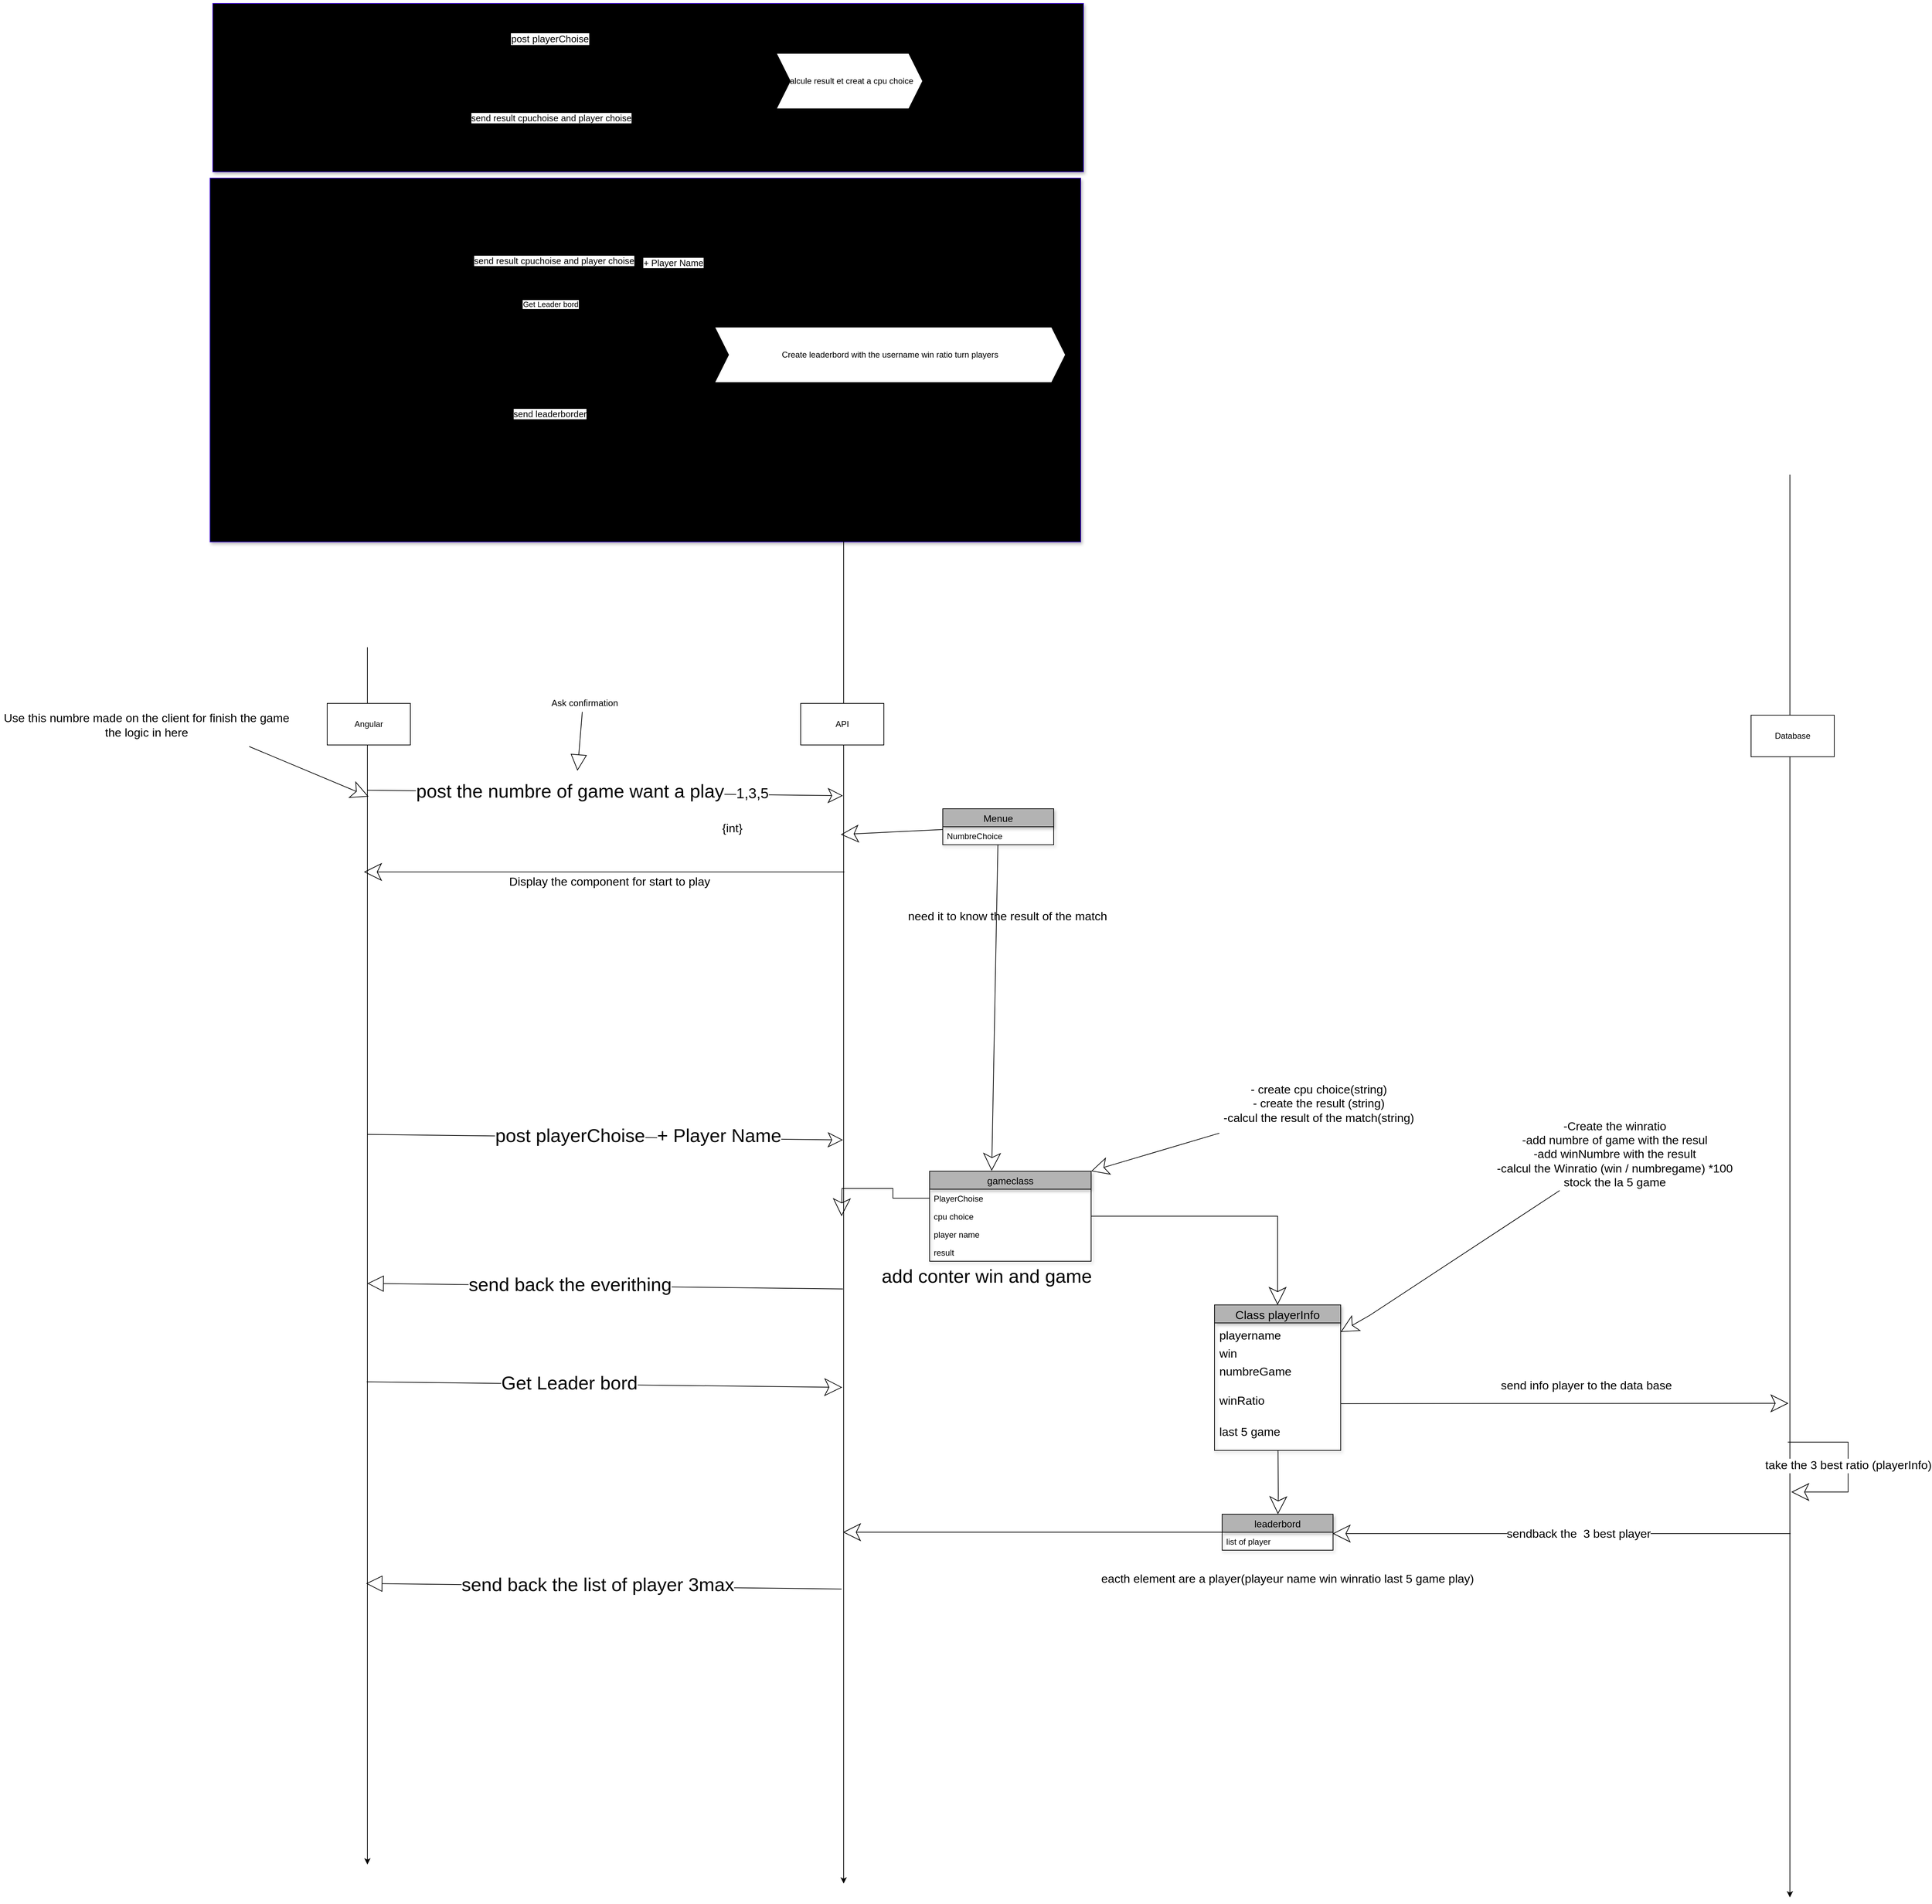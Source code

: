 <mxfile version="13.6.5" pages="2">
    <diagram id="vuWbajgynO5kkoE3s7Jj" name="Page-1">
        <mxGraphModel dx="1638" dy="2293" grid="0" gridSize="10" guides="1" tooltips="1" connect="1" arrows="1" fold="1" page="0" pageScale="1" pageWidth="1920" pageHeight="1200" background="none" math="0" shadow="0">
            <root>
                <mxCell id="0"/>
                <mxCell id="1" parent="0"/>
                <mxCell id="NBGsxMIlaY5nMjjAjVkc-18" value="" style="whiteSpace=wrap;html=1;fontSize=13;strokeColor=#3700CC;fontColor=#ffffff;shadow=1;fillColor=#000000;" parent="1" vertex="1">
                    <mxGeometry x="1770" y="336" width="1256" height="525" as="geometry"/>
                </mxCell>
                <mxCell id="NBGsxMIlaY5nMjjAjVkc-16" value="" style="whiteSpace=wrap;html=1;fontSize=13;strokeColor=#3700CC;fontColor=#ffffff;shadow=1;fillColor=#000000;" parent="1" vertex="1">
                    <mxGeometry x="1774" y="84" width="1256" height="243" as="geometry"/>
                </mxCell>
                <mxCell id="NBGsxMIlaY5nMjjAjVkc-2" style="edgeStyle=orthogonalEdgeStyle;rounded=0;orthogonalLoop=1;jettySize=auto;html=1;" parent="1" source="NBGsxMIlaY5nMjjAjVkc-1" edge="1">
                    <mxGeometry relative="1" as="geometry">
                        <mxPoint x="1997" y="2769.462" as="targetPoint"/>
                        <Array as="points">
                            <mxPoint x="1997" y="1013"/>
                            <mxPoint x="1997" y="1013"/>
                        </Array>
                    </mxGeometry>
                </mxCell>
                <mxCell id="NBGsxMIlaY5nMjjAjVkc-1" value="Angular" style="rounded=0;whiteSpace=wrap;html=1;" parent="1" vertex="1">
                    <mxGeometry x="1939" y="1094" width="120" height="60" as="geometry"/>
                </mxCell>
                <mxCell id="NBGsxMIlaY5nMjjAjVkc-4" style="edgeStyle=orthogonalEdgeStyle;rounded=0;orthogonalLoop=1;jettySize=auto;html=1;" parent="1" source="NBGsxMIlaY5nMjjAjVkc-3" edge="1">
                    <mxGeometry relative="1" as="geometry">
                        <mxPoint x="2684" y="2797" as="targetPoint"/>
                        <Array as="points">
                            <mxPoint x="2684" y="744"/>
                            <mxPoint x="2684" y="744"/>
                        </Array>
                    </mxGeometry>
                </mxCell>
                <mxCell id="NBGsxMIlaY5nMjjAjVkc-3" value="API" style="rounded=0;whiteSpace=wrap;html=1;" parent="1" vertex="1">
                    <mxGeometry x="2622" y="1094" width="120" height="60" as="geometry"/>
                </mxCell>
                <mxCell id="NBGsxMIlaY5nMjjAjVkc-5" value="" style="endArrow=classic;html=1;endSize=19;endFill=0;" parent="1" edge="1">
                    <mxGeometry width="50" height="50" relative="1" as="geometry">
                        <mxPoint x="1968" y="133" as="sourcePoint"/>
                        <mxPoint x="2654" y="141" as="targetPoint"/>
                    </mxGeometry>
                </mxCell>
                <mxCell id="NBGsxMIlaY5nMjjAjVkc-6" value="&lt;font style=&quot;font-size: 14px&quot;&gt;post playerChoise&lt;/font&gt;" style="edgeLabel;html=1;align=center;verticalAlign=middle;resizable=0;points=[];" parent="NBGsxMIlaY5nMjjAjVkc-5" vertex="1" connectable="0">
                    <mxGeometry x="-0.149" y="2" relative="1" as="geometry">
                        <mxPoint as="offset"/>
                    </mxGeometry>
                </mxCell>
                <mxCell id="NBGsxMIlaY5nMjjAjVkc-13" value="calcule result et creat a cpu choice" style="shape=step;perimeter=stepPerimeter;whiteSpace=wrap;html=1;fixedSize=1;" parent="1" vertex="1">
                    <mxGeometry x="2587" y="156" width="211" height="80" as="geometry"/>
                </mxCell>
                <mxCell id="NBGsxMIlaY5nMjjAjVkc-14" value="" style="endArrow=none;html=1;startArrow=block;startFill=0;endSize=11;startSize=21;" parent="1" edge="1">
                    <mxGeometry width="50" height="50" relative="1" as="geometry">
                        <mxPoint x="1970" y="247" as="sourcePoint"/>
                        <mxPoint x="2656" y="255" as="targetPoint"/>
                    </mxGeometry>
                </mxCell>
                <mxCell id="NBGsxMIlaY5nMjjAjVkc-15" value="send result cpuchoise and player choise " style="edgeLabel;html=1;align=center;verticalAlign=middle;resizable=0;points=[];fontSize=13;" parent="NBGsxMIlaY5nMjjAjVkc-14" vertex="1" connectable="0">
                    <mxGeometry x="-0.149" y="2" relative="1" as="geometry">
                        <mxPoint as="offset"/>
                    </mxGeometry>
                </mxCell>
                <mxCell id="NBGsxMIlaY5nMjjAjVkc-17" value="1.0" style="text;html=1;align=center;verticalAlign=middle;resizable=0;points=[];autosize=1;fontSize=13;" parent="1" vertex="1">
                    <mxGeometry x="2996" y="91" width="28" height="20" as="geometry"/>
                </mxCell>
                <mxCell id="NBGsxMIlaY5nMjjAjVkc-19" value="" style="endArrow=classic;html=1;endSize=19;endFill=0;" parent="1" edge="1">
                    <mxGeometry width="50" height="50" relative="1" as="geometry">
                        <mxPoint x="1997" y="1716" as="sourcePoint"/>
                        <mxPoint x="2683" y="1724" as="targetPoint"/>
                    </mxGeometry>
                </mxCell>
                <mxCell id="NBGsxMIlaY5nMjjAjVkc-20" value="&lt;font style=&quot;font-size: 27px;&quot;&gt;post playerChoise&lt;/font&gt;" style="edgeLabel;html=1;align=center;verticalAlign=middle;resizable=0;points=[];fontSize=27;" parent="NBGsxMIlaY5nMjjAjVkc-19" vertex="1" connectable="0">
                    <mxGeometry x="-0.149" y="2" relative="1" as="geometry">
                        <mxPoint as="offset"/>
                    </mxGeometry>
                </mxCell>
                <mxCell id="NBGsxMIlaY5nMjjAjVkc-21" value="&lt;font style=&quot;font-size: 27px&quot;&gt;+ Player Name&lt;/font&gt;" style="edgeLabel;html=1;align=center;verticalAlign=middle;resizable=0;points=[];fontSize=13;" parent="NBGsxMIlaY5nMjjAjVkc-19" vertex="1" connectable="0">
                    <mxGeometry x="0.146" y="-1" relative="1" as="geometry">
                        <mxPoint x="114.1" y="-3.58" as="offset"/>
                    </mxGeometry>
                </mxCell>
                <mxCell id="NBGsxMIlaY5nMjjAjVkc-22" value="" style="endArrow=none;html=1;startArrow=block;startFill=0;endSize=11;startSize=21;" parent="1" edge="1">
                    <mxGeometry width="50" height="50" relative="1" as="geometry">
                        <mxPoint x="1974" y="453.5" as="sourcePoint"/>
                        <mxPoint x="2660" y="461.5" as="targetPoint"/>
                    </mxGeometry>
                </mxCell>
                <mxCell id="NBGsxMIlaY5nMjjAjVkc-23" value="send result cpuchoise and player choise " style="edgeLabel;html=1;align=center;verticalAlign=middle;resizable=0;points=[];fontSize=13;" parent="NBGsxMIlaY5nMjjAjVkc-22" vertex="1" connectable="0">
                    <mxGeometry x="-0.149" y="2" relative="1" as="geometry">
                        <mxPoint as="offset"/>
                    </mxGeometry>
                </mxCell>
                <mxCell id="NBGsxMIlaY5nMjjAjVkc-24" value="+ Player Name" style="edgeLabel;html=1;align=center;verticalAlign=middle;resizable=0;points=[];fontSize=13;" parent="1" vertex="1" connectable="0">
                    <mxGeometry x="2438.002" y="457.503" as="geometry"/>
                </mxCell>
                <mxCell id="NBGsxMIlaY5nMjjAjVkc-25" value="" style="endArrow=classic;html=1;endSize=19;endFill=0;" parent="1" edge="1">
                    <mxGeometry width="50" height="50" relative="1" as="geometry">
                        <mxPoint x="1969" y="516" as="sourcePoint"/>
                        <mxPoint x="2655" y="524" as="targetPoint"/>
                    </mxGeometry>
                </mxCell>
                <mxCell id="NBGsxMIlaY5nMjjAjVkc-26" value="Get Leader bord" style="edgeLabel;html=1;align=center;verticalAlign=middle;resizable=0;points=[];" parent="NBGsxMIlaY5nMjjAjVkc-25" vertex="1" connectable="0">
                    <mxGeometry x="-0.149" y="2" relative="1" as="geometry">
                        <mxPoint as="offset"/>
                    </mxGeometry>
                </mxCell>
                <mxCell id="NBGsxMIlaY5nMjjAjVkc-29" value="Create leaderbord with the username win ratio turn players " style="shape=step;perimeter=stepPerimeter;whiteSpace=wrap;html=1;fixedSize=1;" parent="1" vertex="1">
                    <mxGeometry x="2498" y="551" width="506" height="80" as="geometry"/>
                </mxCell>
                <mxCell id="NBGsxMIlaY5nMjjAjVkc-30" value="1.1" style="text;html=1;align=center;verticalAlign=middle;resizable=0;points=[];autosize=1;fontSize=13;" parent="1" vertex="1">
                    <mxGeometry x="2994" y="349" width="28" height="20" as="geometry"/>
                </mxCell>
                <mxCell id="NBGsxMIlaY5nMjjAjVkc-32" value="" style="endArrow=none;html=1;startArrow=block;startFill=0;endSize=11;startSize=21;" parent="1" edge="1">
                    <mxGeometry width="50" height="50" relative="1" as="geometry">
                        <mxPoint x="1968" y="674" as="sourcePoint"/>
                        <mxPoint x="2654" y="682" as="targetPoint"/>
                    </mxGeometry>
                </mxCell>
                <mxCell id="NBGsxMIlaY5nMjjAjVkc-33" value="send leaderborder " style="edgeLabel;html=1;align=center;verticalAlign=middle;resizable=0;points=[];fontSize=13;" parent="NBGsxMIlaY5nMjjAjVkc-32" vertex="1" connectable="0">
                    <mxGeometry x="-0.149" y="2" relative="1" as="geometry">
                        <mxPoint as="offset"/>
                    </mxGeometry>
                </mxCell>
                <mxCell id="NBGsxMIlaY5nMjjAjVkc-35" value="gameclass" style="swimlane;fontStyle=0;childLayout=stackLayout;horizontal=1;startSize=26;horizontalStack=0;resizeParent=1;resizeParentMax=0;resizeLast=0;collapsible=1;marginBottom=0;align=center;fontSize=14;shadow=1;fillColor=#B3B3B3;" parent="1" vertex="1">
                    <mxGeometry x="2808" y="1769" width="233" height="130" as="geometry"/>
                </mxCell>
                <mxCell id="NBGsxMIlaY5nMjjAjVkc-39" value="PlayerChoise" style="text;strokeColor=none;fillColor=none;spacingLeft=4;spacingRight=4;overflow=hidden;rotatable=0;points=[[0,0.5],[1,0.5]];portConstraint=eastwest;fontSize=12;" parent="NBGsxMIlaY5nMjjAjVkc-35" vertex="1">
                    <mxGeometry y="26" width="233" height="26" as="geometry"/>
                </mxCell>
                <mxCell id="NBGsxMIlaY5nMjjAjVkc-37" value="cpu choice" style="text;strokeColor=none;fillColor=none;spacingLeft=4;spacingRight=4;overflow=hidden;rotatable=0;points=[[0,0.5],[1,0.5]];portConstraint=eastwest;fontSize=12;" parent="NBGsxMIlaY5nMjjAjVkc-35" vertex="1">
                    <mxGeometry y="52" width="233" height="26" as="geometry"/>
                </mxCell>
                <mxCell id="NBGsxMIlaY5nMjjAjVkc-36" value="player name " style="text;strokeColor=none;fillColor=none;spacingLeft=4;spacingRight=4;overflow=hidden;rotatable=0;points=[[0,0.5],[1,0.5]];portConstraint=eastwest;fontSize=12;" parent="NBGsxMIlaY5nMjjAjVkc-35" vertex="1">
                    <mxGeometry y="78" width="233" height="26" as="geometry"/>
                </mxCell>
                <mxCell id="NBGsxMIlaY5nMjjAjVkc-38" value="result&#10;" style="text;strokeColor=none;fillColor=none;spacingLeft=4;spacingRight=4;overflow=hidden;rotatable=0;points=[[0,0.5],[1,0.5]];portConstraint=eastwest;fontSize=12;" parent="NBGsxMIlaY5nMjjAjVkc-35" vertex="1">
                    <mxGeometry y="104" width="233" height="26" as="geometry"/>
                </mxCell>
                <mxCell id="NBGsxMIlaY5nMjjAjVkc-40" value="" style="endArrow=none;html=1;startArrow=block;startFill=0;endSize=11;startSize=21;" parent="1" edge="1">
                    <mxGeometry width="50" height="50" relative="1" as="geometry">
                        <mxPoint x="1997.0" y="1931" as="sourcePoint"/>
                        <mxPoint x="2683" y="1939" as="targetPoint"/>
                    </mxGeometry>
                </mxCell>
                <mxCell id="NBGsxMIlaY5nMjjAjVkc-41" value="send back the everithing " style="edgeLabel;html=1;align=center;verticalAlign=middle;resizable=0;points=[];fontSize=27;" parent="NBGsxMIlaY5nMjjAjVkc-40" vertex="1" connectable="0">
                    <mxGeometry x="-0.149" y="2" relative="1" as="geometry">
                        <mxPoint as="offset"/>
                    </mxGeometry>
                </mxCell>
                <mxCell id="NBGsxMIlaY5nMjjAjVkc-42" value="add conter win and game" style="text;html=1;align=center;verticalAlign=middle;resizable=0;points=[];autosize=1;fontSize=27;" parent="1" vertex="1">
                    <mxGeometry x="2733" y="1903" width="313" height="36" as="geometry"/>
                </mxCell>
                <mxCell id="NBGsxMIlaY5nMjjAjVkc-43" value="" style="endArrow=classic;html=1;endSize=23;endFill=0;" parent="1" edge="1">
                    <mxGeometry width="50" height="50" relative="1" as="geometry">
                        <mxPoint x="1996" y="2073" as="sourcePoint"/>
                        <mxPoint x="2682" y="2081" as="targetPoint"/>
                    </mxGeometry>
                </mxCell>
                <mxCell id="NBGsxMIlaY5nMjjAjVkc-44" value="&lt;font style=&quot;font-size: 27px&quot;&gt;Get Leader bord&lt;/font&gt;" style="edgeLabel;html=1;align=center;verticalAlign=middle;resizable=0;points=[];" parent="NBGsxMIlaY5nMjjAjVkc-43" vertex="1" connectable="0">
                    <mxGeometry x="-0.149" y="2" relative="1" as="geometry">
                        <mxPoint as="offset"/>
                    </mxGeometry>
                </mxCell>
                <mxCell id="NBGsxMIlaY5nMjjAjVkc-56" style="rounded=0;orthogonalLoop=1;jettySize=auto;html=1;startArrow=none;startFill=0;startSize=21;endArrow=classic;endFill=0;endSize=23;fontSize=17;" parent="1" source="NBGsxMIlaY5nMjjAjVkc-45" target="NBGsxMIlaY5nMjjAjVkc-52" edge="1">
                    <mxGeometry relative="1" as="geometry">
                        <Array as="points">
                            <mxPoint x="3311" y="2237"/>
                        </Array>
                    </mxGeometry>
                </mxCell>
                <mxCell id="NBGsxMIlaY5nMjjAjVkc-45" value="Class playerInfo" style="swimlane;fontStyle=0;childLayout=stackLayout;horizontal=1;startSize=26;horizontalStack=0;resizeParent=1;resizeParentMax=0;resizeLast=0;collapsible=1;marginBottom=0;align=center;fontSize=17;shadow=1;fillColor=#B3B3B3;strokeWidth=1;spacing=3;" parent="1" vertex="1">
                    <mxGeometry x="3219" y="1962" width="182" height="210" as="geometry"/>
                </mxCell>
                <mxCell id="NBGsxMIlaY5nMjjAjVkc-46" value="playername " style="text;strokeColor=none;fillColor=none;spacingLeft=4;spacingRight=4;overflow=hidden;rotatable=0;points=[[0,0.5],[1,0.5]];portConstraint=eastwest;fontSize=17;strokeWidth=1;spacing=3;" parent="NBGsxMIlaY5nMjjAjVkc-45" vertex="1">
                    <mxGeometry y="26" width="182" height="26" as="geometry"/>
                </mxCell>
                <mxCell id="NBGsxMIlaY5nMjjAjVkc-47" value="win" style="text;strokeColor=none;fillColor=none;spacingLeft=4;spacingRight=4;overflow=hidden;rotatable=0;points=[[0,0.5],[1,0.5]];portConstraint=eastwest;fontSize=17;strokeWidth=1;spacing=3;" parent="NBGsxMIlaY5nMjjAjVkc-45" vertex="1">
                    <mxGeometry y="52" width="182" height="26" as="geometry"/>
                </mxCell>
                <mxCell id="NBGsxMIlaY5nMjjAjVkc-48" value="numbreGame" style="text;strokeColor=none;fillColor=none;spacingLeft=4;spacingRight=4;overflow=hidden;rotatable=0;points=[[0,0.5],[1,0.5]];portConstraint=eastwest;fontSize=17;strokeWidth=1;spacing=3;" parent="NBGsxMIlaY5nMjjAjVkc-45" vertex="1">
                    <mxGeometry y="78" width="182" height="42" as="geometry"/>
                </mxCell>
                <mxCell id="NBGsxMIlaY5nMjjAjVkc-49" value="winRatio" style="text;strokeColor=none;fillColor=none;spacingLeft=4;spacingRight=4;overflow=hidden;rotatable=0;points=[[0,0.5],[1,0.5]];portConstraint=eastwest;fontSize=17;strokeWidth=1;spacing=3;" parent="NBGsxMIlaY5nMjjAjVkc-45" vertex="1">
                    <mxGeometry y="120" width="182" height="45" as="geometry"/>
                </mxCell>
                <mxCell id="NBGsxMIlaY5nMjjAjVkc-90" value="last 5 game" style="text;strokeColor=none;fillColor=none;spacingLeft=4;spacingRight=4;overflow=hidden;rotatable=0;points=[[0,0.5],[1,0.5]];portConstraint=eastwest;fontSize=17;strokeWidth=1;spacing=3;" parent="NBGsxMIlaY5nMjjAjVkc-45" vertex="1">
                    <mxGeometry y="165" width="182" height="45" as="geometry"/>
                </mxCell>
                <mxCell id="NBGsxMIlaY5nMjjAjVkc-50" value="" style="endArrow=none;html=1;startArrow=block;startFill=0;endSize=11;startSize=21;" parent="1" edge="1">
                    <mxGeometry width="50" height="50" relative="1" as="geometry">
                        <mxPoint x="1995.0" y="2364" as="sourcePoint"/>
                        <mxPoint x="2681" y="2372" as="targetPoint"/>
                    </mxGeometry>
                </mxCell>
                <mxCell id="NBGsxMIlaY5nMjjAjVkc-51" value="send back the list of player 3max " style="edgeLabel;html=1;align=center;verticalAlign=middle;resizable=0;points=[];fontSize=27;" parent="NBGsxMIlaY5nMjjAjVkc-50" vertex="1" connectable="0">
                    <mxGeometry x="-0.149" y="2" relative="1" as="geometry">
                        <mxPoint x="42.23" as="offset"/>
                    </mxGeometry>
                </mxCell>
                <mxCell id="NBGsxMIlaY5nMjjAjVkc-58" style="edgeStyle=orthogonalEdgeStyle;rounded=0;orthogonalLoop=1;jettySize=auto;html=1;startArrow=none;startFill=0;startSize=21;endArrow=classic;endFill=0;endSize=23;fontSize=17;" parent="1" source="NBGsxMIlaY5nMjjAjVkc-52" edge="1">
                    <mxGeometry relative="1" as="geometry">
                        <mxPoint x="2683" y="2290" as="targetPoint"/>
                        <Array as="points">
                            <mxPoint x="2683" y="2290"/>
                        </Array>
                    </mxGeometry>
                </mxCell>
                <mxCell id="NBGsxMIlaY5nMjjAjVkc-52" value="leaderbord" style="swimlane;fontStyle=0;childLayout=stackLayout;horizontal=1;startSize=26;horizontalStack=0;resizeParent=1;resizeParentMax=0;resizeLast=0;collapsible=1;marginBottom=0;align=center;fontSize=14;shadow=1;strokeWidth=1;fillColor=#B3B3B3;" parent="1" vertex="1">
                    <mxGeometry x="3230" y="2264" width="160" height="52" as="geometry"/>
                </mxCell>
                <mxCell id="NBGsxMIlaY5nMjjAjVkc-53" value="list of player" style="text;strokeColor=none;fillColor=none;spacingLeft=4;spacingRight=4;overflow=hidden;rotatable=0;points=[[0,0.5],[1,0.5]];portConstraint=eastwest;fontSize=12;" parent="NBGsxMIlaY5nMjjAjVkc-52" vertex="1">
                    <mxGeometry y="26" width="160" height="26" as="geometry"/>
                </mxCell>
                <mxCell id="NBGsxMIlaY5nMjjAjVkc-57" style="edgeStyle=orthogonalEdgeStyle;rounded=0;orthogonalLoop=1;jettySize=auto;html=1;startArrow=none;startFill=0;startSize=21;endArrow=classic;endFill=0;endSize=23;fontSize=17;" parent="1" source="NBGsxMIlaY5nMjjAjVkc-37" target="NBGsxMIlaY5nMjjAjVkc-45" edge="1">
                    <mxGeometry relative="1" as="geometry"/>
                </mxCell>
                <mxCell id="NBGsxMIlaY5nMjjAjVkc-59" style="edgeStyle=orthogonalEdgeStyle;rounded=0;orthogonalLoop=1;jettySize=auto;html=1;startArrow=none;startFill=0;startSize=21;endArrow=classic;endFill=0;endSize=23;fontSize=17;" parent="1" source="NBGsxMIlaY5nMjjAjVkc-39" edge="1">
                    <mxGeometry relative="1" as="geometry">
                        <mxPoint x="2681.059" y="1834" as="targetPoint"/>
                    </mxGeometry>
                </mxCell>
                <mxCell id="NBGsxMIlaY5nMjjAjVkc-61" style="edgeStyle=none;rounded=0;orthogonalLoop=1;jettySize=auto;html=1;entryX=1;entryY=0;entryDx=0;entryDy=0;startArrow=none;startFill=0;startSize=21;endArrow=classic;endFill=0;endSize=23;fontSize=17;" parent="1" source="NBGsxMIlaY5nMjjAjVkc-60" target="NBGsxMIlaY5nMjjAjVkc-35" edge="1">
                    <mxGeometry relative="1" as="geometry"/>
                </mxCell>
                <mxCell id="NBGsxMIlaY5nMjjAjVkc-60" value="&lt;div&gt;&lt;br&gt;&lt;/div&gt;&lt;div&gt;- create cpu choice(string)&lt;/div&gt;&lt;div&gt;- create the result (string)&lt;br&gt;&lt;/div&gt;&lt;div&gt;-calcul the result of the match(string)&lt;/div&gt;&lt;div&gt;&lt;br&gt;&lt;/div&gt;" style="text;html=1;align=center;verticalAlign=middle;resizable=0;points=[];autosize=1;fontSize=17;" parent="1" vertex="1">
                    <mxGeometry x="3226" y="1620" width="285" height="104" as="geometry"/>
                </mxCell>
                <mxCell id="NBGsxMIlaY5nMjjAjVkc-63" style="edgeStyle=none;rounded=0;orthogonalLoop=1;jettySize=auto;html=1;entryX=1;entryY=0.5;entryDx=0;entryDy=0;startArrow=none;startFill=0;startSize=21;endArrow=classic;endFill=0;endSize=23;fontSize=17;" parent="1" source="NBGsxMIlaY5nMjjAjVkc-62" target="NBGsxMIlaY5nMjjAjVkc-46" edge="1">
                    <mxGeometry relative="1" as="geometry">
                        <Array as="points">
                            <mxPoint x="3443" y="1977"/>
                        </Array>
                    </mxGeometry>
                </mxCell>
                <mxCell id="NBGsxMIlaY5nMjjAjVkc-62" value="&lt;div&gt;-Create the winratio&lt;/div&gt;&lt;div&gt;-add numbre of game with the resul&lt;/div&gt;&lt;div&gt;-add winNumbre with the result &lt;br&gt;&lt;/div&gt;&lt;div&gt;-calcul the Winratio (win / numbregame) *100&lt;/div&gt;&lt;div&gt;stock the la 5 game &lt;br&gt;&lt;/div&gt;" style="text;html=1;align=center;verticalAlign=middle;resizable=0;points=[];autosize=1;fontSize=17;" parent="1" vertex="1">
                    <mxGeometry x="3621" y="1693" width="350" height="104" as="geometry"/>
                </mxCell>
                <mxCell id="NBGsxMIlaY5nMjjAjVkc-64" style="edgeStyle=orthogonalEdgeStyle;rounded=0;orthogonalLoop=1;jettySize=auto;html=1;" parent="1" source="NBGsxMIlaY5nMjjAjVkc-65" edge="1">
                    <mxGeometry relative="1" as="geometry">
                        <mxPoint x="4049.0" y="2817" as="targetPoint"/>
                        <Array as="points">
                            <mxPoint x="4049" y="764"/>
                            <mxPoint x="4049" y="764"/>
                        </Array>
                    </mxGeometry>
                </mxCell>
                <mxCell id="NBGsxMIlaY5nMjjAjVkc-65" value="Database" style="rounded=0;whiteSpace=wrap;html=1;" parent="1" vertex="1">
                    <mxGeometry x="3993" y="1111" width="120" height="60" as="geometry"/>
                </mxCell>
                <mxCell id="NBGsxMIlaY5nMjjAjVkc-66" style="edgeStyle=none;rounded=0;orthogonalLoop=1;jettySize=auto;html=1;startArrow=none;startFill=0;startSize=21;endArrow=classic;endFill=0;endSize=23;fontSize=17;" parent="1" source="NBGsxMIlaY5nMjjAjVkc-49" edge="1">
                    <mxGeometry relative="1" as="geometry">
                        <mxPoint x="4047" y="2104" as="targetPoint"/>
                    </mxGeometry>
                </mxCell>
                <mxCell id="NBGsxMIlaY5nMjjAjVkc-67" value="eacth element are a player(playeur name win winratio last 5 game play)" style="text;html=1;align=center;verticalAlign=middle;resizable=0;points=[];autosize=1;fontSize=17;" parent="1" vertex="1">
                    <mxGeometry x="3050" y="2346" width="548" height="24" as="geometry"/>
                </mxCell>
                <mxCell id="NBGsxMIlaY5nMjjAjVkc-68" value="" style="endArrow=classic;html=1;endSize=19;endFill=0;" parent="1" edge="1">
                    <mxGeometry width="50" height="50" relative="1" as="geometry">
                        <mxPoint x="1997.0" y="1219.25" as="sourcePoint"/>
                        <mxPoint x="2683" y="1227.25" as="targetPoint"/>
                    </mxGeometry>
                </mxCell>
                <mxCell id="NBGsxMIlaY5nMjjAjVkc-69" value="post the numbre of game want a play " style="edgeLabel;html=1;align=center;verticalAlign=middle;resizable=0;points=[];fontSize=27;" parent="NBGsxMIlaY5nMjjAjVkc-68" vertex="1" connectable="0">
                    <mxGeometry x="-0.149" y="2" relative="1" as="geometry">
                        <mxPoint as="offset"/>
                    </mxGeometry>
                </mxCell>
                <mxCell id="NBGsxMIlaY5nMjjAjVkc-70" value="&lt;div&gt;&lt;font style=&quot;font-size: 21px&quot;&gt;1,3,5&lt;/font&gt;&lt;/div&gt;" style="edgeLabel;html=1;align=center;verticalAlign=middle;resizable=0;points=[];fontSize=13;" parent="NBGsxMIlaY5nMjjAjVkc-68" vertex="1" connectable="0">
                    <mxGeometry x="0.146" y="-1" relative="1" as="geometry">
                        <mxPoint x="162.1" y="-2.58" as="offset"/>
                    </mxGeometry>
                </mxCell>
                <mxCell id="NBGsxMIlaY5nMjjAjVkc-71" value="" style="endArrow=none;html=1;startArrow=block;startFill=0;endSize=11;startSize=21;" parent="1" edge="1">
                    <mxGeometry width="50" height="50" relative="1" as="geometry">
                        <mxPoint x="2300" y="1191.25" as="sourcePoint"/>
                        <mxPoint x="2307" y="1106.25" as="targetPoint"/>
                    </mxGeometry>
                </mxCell>
                <mxCell id="NBGsxMIlaY5nMjjAjVkc-72" value="Ask confirmation" style="edgeLabel;html=1;align=center;verticalAlign=middle;resizable=0;points=[];fontSize=13;" parent="NBGsxMIlaY5nMjjAjVkc-71" vertex="1" connectable="0">
                    <mxGeometry x="-0.149" y="2" relative="1" as="geometry">
                        <mxPoint x="9" y="-61.49" as="offset"/>
                    </mxGeometry>
                </mxCell>
                <mxCell id="NBGsxMIlaY5nMjjAjVkc-79" style="edgeStyle=none;rounded=0;orthogonalLoop=1;jettySize=auto;html=1;startArrow=none;startFill=0;startSize=21;endArrow=classic;endFill=0;endSize=23;fontSize=17;" parent="1" source="NBGsxMIlaY5nMjjAjVkc-74" edge="1">
                    <mxGeometry relative="1" as="geometry">
                        <mxPoint x="2679.882" y="1283.25" as="targetPoint"/>
                    </mxGeometry>
                </mxCell>
                <mxCell id="NBGsxMIlaY5nMjjAjVkc-91" style="edgeStyle=none;rounded=0;orthogonalLoop=1;jettySize=auto;html=1;startArrow=none;startFill=0;startSize=21;endArrow=classic;endFill=0;endSize=23;fontSize=17;" parent="1" source="NBGsxMIlaY5nMjjAjVkc-74" edge="1">
                    <mxGeometry relative="1" as="geometry">
                        <mxPoint x="2897.571" y="1768.571" as="targetPoint"/>
                    </mxGeometry>
                </mxCell>
                <mxCell id="NBGsxMIlaY5nMjjAjVkc-74" value="Menue" style="swimlane;fontStyle=0;childLayout=stackLayout;horizontal=1;startSize=26;horizontalStack=0;resizeParent=1;resizeParentMax=0;resizeLast=0;collapsible=1;marginBottom=0;align=center;fontSize=14;shadow=1;strokeWidth=1;fillColor=#B3B3B3;" parent="1" vertex="1">
                    <mxGeometry x="2827" y="1246" width="160" height="52" as="geometry"/>
                </mxCell>
                <mxCell id="NBGsxMIlaY5nMjjAjVkc-78" value="NumbreChoice" style="text;strokeColor=none;fillColor=none;spacingLeft=4;spacingRight=4;overflow=hidden;rotatable=0;points=[[0,0.5],[1,0.5]];portConstraint=eastwest;fontSize=12;" parent="NBGsxMIlaY5nMjjAjVkc-74" vertex="1">
                    <mxGeometry y="26" width="160" height="26" as="geometry"/>
                </mxCell>
                <mxCell id="NBGsxMIlaY5nMjjAjVkc-80" style="edgeStyle=none;rounded=0;orthogonalLoop=1;jettySize=auto;html=1;startArrow=none;startFill=0;startSize=21;endArrow=classic;endFill=0;endSize=23;fontSize=17;" parent="1" edge="1">
                    <mxGeometry relative="1" as="geometry">
                        <mxPoint x="1992" y="1337.25" as="targetPoint"/>
                        <mxPoint x="2685" y="1337.25" as="sourcePoint"/>
                    </mxGeometry>
                </mxCell>
                <mxCell id="NBGsxMIlaY5nMjjAjVkc-81" value="Display the component for start to play" style="text;html=1;align=center;verticalAlign=middle;resizable=0;points=[];autosize=1;fontSize=17;" parent="1" vertex="1">
                    <mxGeometry x="2196" y="1340.25" width="300" height="24" as="geometry"/>
                </mxCell>
                <mxCell id="NBGsxMIlaY5nMjjAjVkc-83" style="edgeStyle=none;rounded=0;orthogonalLoop=1;jettySize=auto;html=1;startArrow=none;startFill=0;startSize=21;endArrow=classic;endFill=0;endSize=23;fontSize=17;" parent="1" edge="1">
                    <mxGeometry relative="1" as="geometry">
                        <mxPoint x="1998.706" y="1228.426" as="targetPoint"/>
                        <mxPoint x="1826.492" y="1156.25" as="sourcePoint"/>
                    </mxGeometry>
                </mxCell>
                <mxCell id="NBGsxMIlaY5nMjjAjVkc-82" value="&lt;div&gt;Use this numbre made on the client for finish the game&lt;/div&gt;&lt;div&gt;the logic in here&lt;br&gt;&lt;/div&gt;" style="text;html=1;align=center;verticalAlign=middle;resizable=0;points=[];autosize=1;fontSize=17;" parent="1" vertex="1">
                    <mxGeometry x="1467" y="1104" width="422" height="44" as="geometry"/>
                </mxCell>
                <mxCell id="NBGsxMIlaY5nMjjAjVkc-84" value="send info player to the data base " style="text;html=1;align=center;verticalAlign=middle;resizable=0;points=[];autosize=1;fontSize=17;" parent="1" vertex="1">
                    <mxGeometry x="3626" y="2067" width="257" height="24" as="geometry"/>
                </mxCell>
                <mxCell id="NBGsxMIlaY5nMjjAjVkc-85" value="take the 3 best ratio (playerInfo) " style="edgeStyle=none;rounded=0;orthogonalLoop=1;jettySize=auto;html=1;startArrow=none;startFill=0;startSize=21;endArrow=classic;endFill=0;endSize=23;fontSize=17;" parent="1" edge="1">
                    <mxGeometry relative="1" as="geometry">
                        <mxPoint x="4051" y="2232" as="targetPoint"/>
                        <mxPoint x="4046" y="2160.0" as="sourcePoint"/>
                        <Array as="points">
                            <mxPoint x="4133" y="2160"/>
                            <mxPoint x="4133" y="2232"/>
                        </Array>
                    </mxGeometry>
                </mxCell>
                <mxCell id="NBGsxMIlaY5nMjjAjVkc-88" style="rounded=0;orthogonalLoop=1;jettySize=auto;html=1;entryX=0.996;entryY=0.075;entryDx=0;entryDy=0;startArrow=none;startFill=0;startSize=21;endArrow=classic;endFill=0;endSize=23;fontSize=17;entryPerimeter=0;" parent="1" target="NBGsxMIlaY5nMjjAjVkc-53" edge="1">
                    <mxGeometry relative="1" as="geometry">
                        <mxPoint x="4050" y="2292" as="sourcePoint"/>
                        <mxPoint x="3527" y="2339.0" as="targetPoint"/>
                    </mxGeometry>
                </mxCell>
                <mxCell id="NBGsxMIlaY5nMjjAjVkc-89" value="sendback the&amp;nbsp; 3 best player " style="edgeLabel;html=1;align=center;verticalAlign=middle;resizable=0;points=[];fontSize=17;" parent="NBGsxMIlaY5nMjjAjVkc-88" vertex="1" connectable="0">
                    <mxGeometry x="-0.072" y="1" relative="1" as="geometry">
                        <mxPoint as="offset"/>
                    </mxGeometry>
                </mxCell>
                <mxCell id="NBGsxMIlaY5nMjjAjVkc-92" value="need it to know the result of the match" style="text;html=1;align=center;verticalAlign=middle;resizable=0;points=[];autosize=1;fontSize=17;" parent="1" vertex="1">
                    <mxGeometry x="2771" y="1390" width="297" height="24" as="geometry"/>
                </mxCell>
                <mxCell id="NBGsxMIlaY5nMjjAjVkc-93" value="{int}" style="text;html=1;align=center;verticalAlign=middle;resizable=0;points=[];autosize=1;fontSize=17;" parent="1" vertex="1">
                    <mxGeometry x="2503" y="1263" width="39" height="24" as="geometry"/>
                </mxCell>
            </root>
        </mxGraphModel>
    </diagram>
    <diagram id="V299yqbfFm78e_YdeWTj" name="Page-2">
        <mxGraphModel dx="1346" dy="764" grid="0" gridSize="10" guides="1" tooltips="1" connect="1" arrows="1" fold="1" page="0" pageScale="1" pageWidth="1920" pageHeight="1200" math="0" shadow="0">
            <root>
                <mxCell id="yaB2m7KHn7tUfRYsz8CP-0"/>
                <mxCell id="yaB2m7KHn7tUfRYsz8CP-1" style="" parent="yaB2m7KHn7tUfRYsz8CP-0"/>
                <mxCell id="yaB2m7KHn7tUfRYsz8CP-3" value="DataBase" style="text;html=1;align=center;verticalAlign=middle;resizable=0;points=[];autosize=1;fontSize=17;" parent="yaB2m7KHn7tUfRYsz8CP-1" vertex="1">
                    <mxGeometry x="1625" y="33" width="85" height="24" as="geometry"/>
                </mxCell>
                <mxCell id="yaB2m7KHn7tUfRYsz8CP-11" style="edgeStyle=none;rounded=0;orthogonalLoop=1;jettySize=auto;html=1;startArrow=none;startFill=0;startSize=21;endArrow=classic;endFill=0;endSize=23;fontSize=17;" parent="yaB2m7KHn7tUfRYsz8CP-1" source="yaB2m7KHn7tUfRYsz8CP-5" edge="1">
                    <mxGeometry relative="1" as="geometry">
                        <mxPoint x="1222" y="1127" as="targetPoint"/>
                    </mxGeometry>
                </mxCell>
                <mxCell id="yaB2m7KHn7tUfRYsz8CP-5" value="API" style="rounded=0;whiteSpace=wrap;html=1;shadow=1;strokeWidth=1;fontSize=17;fillColor=none;" parent="yaB2m7KHn7tUfRYsz8CP-1" vertex="1">
                    <mxGeometry x="1161" y="5" width="120" height="60" as="geometry"/>
                </mxCell>
                <mxCell id="yaB2m7KHn7tUfRYsz8CP-12" style="edgeStyle=none;rounded=0;orthogonalLoop=1;jettySize=auto;html=1;startArrow=none;startFill=0;startSize=21;endArrow=classic;endFill=0;endSize=23;fontSize=17;" parent="yaB2m7KHn7tUfRYsz8CP-1" source="yaB2m7KHn7tUfRYsz8CP-6" edge="1">
                    <mxGeometry relative="1" as="geometry">
                        <mxPoint x="1664" y="1131" as="targetPoint"/>
                    </mxGeometry>
                </mxCell>
                <mxCell id="yaB2m7KHn7tUfRYsz8CP-6" value="" style="shape=cylinder3;whiteSpace=wrap;html=1;boundedLbl=1;backgroundOutline=1;size=15;shadow=1;strokeWidth=1;fillColor=none;fontSize=17;" parent="yaB2m7KHn7tUfRYsz8CP-1" vertex="1">
                    <mxGeometry x="1634" y="1" width="60" height="80" as="geometry"/>
                </mxCell>
                <mxCell id="yaB2m7KHn7tUfRYsz8CP-10" style="edgeStyle=none;rounded=0;orthogonalLoop=1;jettySize=auto;html=1;startArrow=none;startFill=0;startSize=21;endArrow=classic;endFill=0;endSize=23;fontSize=17;" parent="yaB2m7KHn7tUfRYsz8CP-1" source="yaB2m7KHn7tUfRYsz8CP-7" edge="1">
                    <mxGeometry relative="1" as="geometry">
                        <mxPoint x="644" y="1118" as="targetPoint"/>
                    </mxGeometry>
                </mxCell>
                <mxCell id="yaB2m7KHn7tUfRYsz8CP-7" value="Front End / Angular" style="rounded=0;whiteSpace=wrap;html=1;shadow=1;strokeWidth=1;fontSize=17;fillColor=none;" parent="yaB2m7KHn7tUfRYsz8CP-1" vertex="1">
                    <mxGeometry x="584" y="7" width="120" height="60" as="geometry"/>
                </mxCell>
                <mxCell id="yaB2m7KHn7tUfRYsz8CP-9" style="edgeStyle=none;rounded=0;orthogonalLoop=1;jettySize=auto;html=1;startArrow=none;startFill=0;startSize=21;endArrow=classic;endFill=0;endSize=23;fontSize=17;" parent="yaB2m7KHn7tUfRYsz8CP-1" source="yaB2m7KHn7tUfRYsz8CP-8" edge="1">
                    <mxGeometry relative="1" as="geometry">
                        <mxPoint x="88" y="1131" as="targetPoint"/>
                    </mxGeometry>
                </mxCell>
                <mxCell id="yaB2m7KHn7tUfRYsz8CP-8" value="Actor" style="shape=umlActor;verticalLabelPosition=bottom;verticalAlign=top;html=1;outlineConnect=0;shadow=1;strokeWidth=1;fillColor=none;fontSize=17;" parent="yaB2m7KHn7tUfRYsz8CP-1" vertex="1">
                    <mxGeometry x="79" y="7" width="30" height="60" as="geometry"/>
                </mxCell>
                <mxCell id="yaB2m7KHn7tUfRYsz8CP-13" value="" style="endArrow=classic;html=1;fontSize=17;endSize=21;" parent="yaB2m7KHn7tUfRYsz8CP-1" edge="1">
                    <mxGeometry relative="1" as="geometry">
                        <mxPoint x="94" y="129" as="sourcePoint"/>
                        <mxPoint x="645" y="129" as="targetPoint"/>
                    </mxGeometry>
                </mxCell>
                <mxCell id="yaB2m7KHn7tUfRYsz8CP-14" value="Enter Name And Select Number{1,3,5}" style="edgeLabel;resizable=0;html=1;align=center;verticalAlign=middle;fontSize=16;" parent="yaB2m7KHn7tUfRYsz8CP-13" connectable="0" vertex="1">
                    <mxGeometry relative="1" as="geometry">
                        <mxPoint x="-21" y="-1" as="offset"/>
                    </mxGeometry>
                </mxCell>
                <mxCell id="yaB2m7KHn7tUfRYsz8CP-15" value="" style="endArrow=classic;html=1;fontSize=17;endSize=21;" parent="yaB2m7KHn7tUfRYsz8CP-1" edge="1">
                    <mxGeometry relative="1" as="geometry">
                        <mxPoint x="648" y="140" as="sourcePoint"/>
                        <mxPoint x="1224" y="140" as="targetPoint"/>
                        <Array as="points">
                            <mxPoint x="943" y="140"/>
                        </Array>
                    </mxGeometry>
                </mxCell>
                <mxCell id="yaB2m7KHn7tUfRYsz8CP-16" value="Post{username , numturns}" style="edgeLabel;resizable=0;html=1;align=center;verticalAlign=middle;fontSize=16;" parent="yaB2m7KHn7tUfRYsz8CP-15" connectable="0" vertex="1">
                    <mxGeometry relative="1" as="geometry"/>
                </mxCell>
                <mxCell id="yaB2m7KHn7tUfRYsz8CP-18" value="" style="endArrow=classic;html=1;fontSize=17;endSize=21;" parent="yaB2m7KHn7tUfRYsz8CP-1" edge="1">
                    <mxGeometry relative="1" as="geometry">
                        <mxPoint x="1222" y="147" as="sourcePoint"/>
                        <mxPoint x="1665" y="147" as="targetPoint"/>
                        <Array as="points">
                            <mxPoint x="1517" y="147"/>
                        </Array>
                    </mxGeometry>
                </mxCell>
                <mxCell id="yaB2m7KHn7tUfRYsz8CP-19" value="Check / Insert player name " style="edgeLabel;resizable=0;html=1;align=center;verticalAlign=middle;fontSize=16;" parent="yaB2m7KHn7tUfRYsz8CP-18" connectable="0" vertex="1">
                    <mxGeometry relative="1" as="geometry"/>
                </mxCell>
                <mxCell id="yaB2m7KHn7tUfRYsz8CP-23" value="If error PK player all ready in database " style="shape=callout;whiteSpace=wrap;html=1;perimeter=calloutPerimeter;shadow=1;strokeWidth=1;fillColor=none;fontSize=16;position2=0;" parent="yaB2m7KHn7tUfRYsz8CP-1" vertex="1">
                    <mxGeometry x="1665" y="83" width="120" height="80" as="geometry"/>
                </mxCell>
                <mxCell id="yaB2m7KHn7tUfRYsz8CP-24" value="" style="endArrow=classic;html=1;fontSize=16;startSize=14;endSize=17;startArrow=none;startFill=0;dashed=1;" parent="yaB2m7KHn7tUfRYsz8CP-1" edge="1">
                    <mxGeometry width="50" height="50" relative="1" as="geometry">
                        <mxPoint x="1659" y="190" as="sourcePoint"/>
                        <mxPoint x="1223" y="190" as="targetPoint"/>
                    </mxGeometry>
                </mxCell>
                <mxCell id="yaB2m7KHn7tUfRYsz8CP-25" value="InsertNumbreofturn" style="edgeLabel;html=1;align=center;verticalAlign=middle;resizable=0;points=[];fontSize=16;" parent="yaB2m7KHn7tUfRYsz8CP-24" vertex="1" connectable="0">
                    <mxGeometry x="0.078" y="-1" relative="1" as="geometry">
                        <mxPoint x="11" y="-83" as="offset"/>
                    </mxGeometry>
                </mxCell>
                <mxCell id="yaB2m7KHn7tUfRYsz8CP-27" value="&#10;Post reponse (game summary)&#10;&#10;" style="endArrow=classic;html=1;fontSize=16;startSize=16;" parent="yaB2m7KHn7tUfRYsz8CP-1" edge="1">
                    <mxGeometry width="50" height="50" relative="1" as="geometry">
                        <mxPoint x="1221" y="221" as="sourcePoint"/>
                        <mxPoint x="642" y="221" as="targetPoint"/>
                    </mxGeometry>
                </mxCell>
                <mxCell id="yaB2m7KHn7tUfRYsz8CP-29" value="" style="endArrow=classic;html=1;fontSize=16;startSize=16;" parent="yaB2m7KHn7tUfRYsz8CP-1" edge="1">
                    <mxGeometry width="50" height="50" relative="1" as="geometry">
                        <mxPoint x="647" y="268" as="sourcePoint"/>
                        <mxPoint x="93" y="268" as="targetPoint"/>
                    </mxGeometry>
                </mxCell>
                <mxCell id="yaB2m7KHn7tUfRYsz8CP-30" value="Display&amp;nbsp; turn component " style="edgeLabel;html=1;align=center;verticalAlign=middle;resizable=0;points=[];fontSize=16;" parent="yaB2m7KHn7tUfRYsz8CP-29" vertex="1" connectable="0">
                    <mxGeometry x="0.155" y="-1" relative="1" as="geometry">
                        <mxPoint as="offset"/>
                    </mxGeometry>
                </mxCell>
                <mxCell id="yaB2m7KHn7tUfRYsz8CP-31" value="" style="endArrow=classic;html=1;fontSize=16;fontStyle=1;dashed=1;endSize=16;" parent="yaB2m7KHn7tUfRYsz8CP-1" edge="1">
                    <mxGeometry width="50" height="50" relative="1" as="geometry">
                        <mxPoint x="1215" y="647" as="sourcePoint"/>
                        <mxPoint x="644" y="647" as="targetPoint"/>
                    </mxGeometry>
                </mxCell>
                <mxCell id="yaB2m7KHn7tUfRYsz8CP-88" value="If trun &amp;lt; trun choice" style="edgeLabel;html=1;align=center;verticalAlign=middle;resizable=0;points=[];fontSize=16;" parent="yaB2m7KHn7tUfRYsz8CP-31" vertex="1" connectable="0">
                    <mxGeometry x="0.051" y="1" relative="1" as="geometry">
                        <mxPoint as="offset"/>
                    </mxGeometry>
                </mxCell>
                <mxCell id="yaB2m7KHn7tUfRYsz8CP-33" value="" style="endArrow=classic;html=1;fontSize=16;endSize=16;" parent="yaB2m7KHn7tUfRYsz8CP-1" edge="1">
                    <mxGeometry width="50" height="50" relative="1" as="geometry">
                        <mxPoint x="644" y="350" as="sourcePoint"/>
                        <mxPoint x="1222" y="350" as="targetPoint"/>
                    </mxGeometry>
                </mxCell>
                <mxCell id="yaB2m7KHn7tUfRYsz8CP-34" value="Post{Username, datetimeStart, turnNumbre, Playerchoise}" style="edgeLabel;html=1;align=center;verticalAlign=middle;resizable=0;points=[];fontSize=16;" parent="yaB2m7KHn7tUfRYsz8CP-33" vertex="1" connectable="0">
                    <mxGeometry x="-0.093" y="1" relative="1" as="geometry">
                        <mxPoint as="offset"/>
                    </mxGeometry>
                </mxCell>
                <mxCell id="yaB2m7KHn7tUfRYsz8CP-35" value="" style="endArrow=classic;html=1;fontSize=16;" parent="yaB2m7KHn7tUfRYsz8CP-1" edge="1">
                    <mxGeometry width="50" height="50" relative="1" as="geometry">
                        <mxPoint x="1221" y="377" as="sourcePoint"/>
                        <mxPoint x="1221" y="421" as="targetPoint"/>
                        <Array as="points">
                            <mxPoint x="1281" y="377"/>
                            <mxPoint x="1281" y="421"/>
                        </Array>
                    </mxGeometry>
                </mxCell>
                <mxCell id="yaB2m7KHn7tUfRYsz8CP-36" value="generate AI choise" style="text;html=1;align=center;verticalAlign=middle;resizable=0;points=[];autosize=1;fontSize=16;" parent="yaB2m7KHn7tUfRYsz8CP-1" vertex="1">
                    <mxGeometry x="1273" y="368" width="143" height="23" as="geometry"/>
                </mxCell>
                <mxCell id="yaB2m7KHn7tUfRYsz8CP-37" value="" style="endArrow=classic;html=1;fontSize=16;endSize=16;" parent="yaB2m7KHn7tUfRYsz8CP-1" edge="1">
                    <mxGeometry width="50" height="50" relative="1" as="geometry">
                        <mxPoint x="1224" y="454" as="sourcePoint"/>
                        <mxPoint x="1663" y="454" as="targetPoint"/>
                    </mxGeometry>
                </mxCell>
                <mxCell id="yaB2m7KHn7tUfRYsz8CP-38" value="Insert Turn" style="edgeLabel;html=1;align=center;verticalAlign=middle;resizable=0;points=[];fontSize=16;" parent="yaB2m7KHn7tUfRYsz8CP-37" vertex="1" connectable="0">
                    <mxGeometry x="0.23" y="3" relative="1" as="geometry">
                        <mxPoint x="-62" y="2" as="offset"/>
                    </mxGeometry>
                </mxCell>
                <mxCell id="yaB2m7KHn7tUfRYsz8CP-39" value="" style="endArrow=classic;html=1;fontSize=16;dashed=1;endSize=16;" parent="yaB2m7KHn7tUfRYsz8CP-1" edge="1">
                    <mxGeometry width="50" height="50" relative="1" as="geometry">
                        <mxPoint x="1665" y="492" as="sourcePoint"/>
                        <mxPoint x="1221" y="492" as="targetPoint"/>
                    </mxGeometry>
                </mxCell>
                <mxCell id="yaB2m7KHn7tUfRYsz8CP-40" value="send ok status" style="edgeLabel;html=1;align=center;verticalAlign=middle;resizable=0;points=[];fontSize=16;" parent="yaB2m7KHn7tUfRYsz8CP-39" vertex="1" connectable="0">
                    <mxGeometry x="-0.239" y="5" relative="1" as="geometry">
                        <mxPoint x="-53" y="-1" as="offset"/>
                    </mxGeometry>
                </mxCell>
                <mxCell id="yaB2m7KHn7tUfRYsz8CP-41" value="" style="endArrow=classic;html=1;fontSize=16;startSize=16;endSize=16;" parent="yaB2m7KHn7tUfRYsz8CP-1" edge="1">
                    <mxGeometry width="50" height="50" relative="1" as="geometry">
                        <mxPoint x="1223" y="559" as="sourcePoint"/>
                        <mxPoint x="1666" y="554" as="targetPoint"/>
                    </mxGeometry>
                </mxCell>
                <mxCell id="yaB2m7KHn7tUfRYsz8CP-43" value="Select the turnNumber" style="edgeLabel;html=1;align=center;verticalAlign=middle;resizable=0;points=[];fontSize=16;" parent="yaB2m7KHn7tUfRYsz8CP-41" vertex="1" connectable="0">
                    <mxGeometry x="0.111" y="1" relative="1" as="geometry">
                        <mxPoint x="-25.97" y="-1.22" as="offset"/>
                    </mxGeometry>
                </mxCell>
                <mxCell id="yaB2m7KHn7tUfRYsz8CP-44" value="" style="endArrow=classic;html=1;fontSize=16;dashed=1;endSize=16;" parent="yaB2m7KHn7tUfRYsz8CP-1" edge="1">
                    <mxGeometry width="50" height="50" relative="1" as="geometry">
                        <mxPoint x="1661" y="599" as="sourcePoint"/>
                        <mxPoint x="1215" y="599" as="targetPoint"/>
                    </mxGeometry>
                </mxCell>
                <mxCell id="yaB2m7KHn7tUfRYsz8CP-45" value="return the Actual Trun " style="edgeLabel;html=1;align=center;verticalAlign=middle;resizable=0;points=[];fontSize=16;" parent="yaB2m7KHn7tUfRYsz8CP-44" vertex="1" connectable="0">
                    <mxGeometry x="-0.045" y="-1" relative="1" as="geometry">
                        <mxPoint as="offset"/>
                    </mxGeometry>
                </mxCell>
                <mxCell id="yaB2m7KHn7tUfRYsz8CP-91" value="" style="endArrow=classic;html=1;fontSize=16;fontStyle=1;dashed=1;endSize=16;" parent="yaB2m7KHn7tUfRYsz8CP-1" edge="1">
                    <mxGeometry width="50" height="50" relative="1" as="geometry">
                        <mxPoint x="645" y="681" as="sourcePoint"/>
                        <mxPoint x="85" y="681" as="targetPoint"/>
                    </mxGeometry>
                </mxCell>
                <mxCell id="yaB2m7KHn7tUfRYsz8CP-92" value="display choice conponant " style="edgeLabel;html=1;align=center;verticalAlign=middle;resizable=0;points=[];fontSize=16;" parent="yaB2m7KHn7tUfRYsz8CP-91" vertex="1" connectable="0">
                    <mxGeometry x="0.051" y="1" relative="1" as="geometry">
                        <mxPoint as="offset"/>
                    </mxGeometry>
                </mxCell>
                <mxCell id="yaB2m7KHn7tUfRYsz8CP-95" value="" style="rounded=0;whiteSpace=wrap;html=1;shadow=1;strokeWidth=1;fontSize=16;strokeColor=#005700;fontColor=#ffffff;fillColor=#00192B;" parent="yaB2m7KHn7tUfRYsz8CP-1" vertex="1">
                    <mxGeometry x="-53" y="243" width="1760" height="523" as="geometry"/>
                </mxCell>
                <mxCell id="yaB2m7KHn7tUfRYsz8CP-183" value="post reponse(GameResult[ username, AI choise , gamesresult])" style="text;html=1;align=center;verticalAlign=middle;resizable=0;points=[];autosize=1;fontSize=16;" parent="yaB2m7KHn7tUfRYsz8CP-1" vertex="1">
                    <mxGeometry x="693" y="715" width="462" height="23" as="geometry"/>
                </mxCell>
                <mxCell id="yaB2m7KHn7tUfRYsz8CP-184" value="" style="endArrow=classic;html=1;fontSize=16;startSize=14;endSize=17;startArrow=none;startFill=0;dashed=1;" parent="yaB2m7KHn7tUfRYsz8CP-1" edge="1">
                    <mxGeometry width="50" height="50" relative="1" as="geometry">
                        <mxPoint x="1219" y="709" as="sourcePoint"/>
                        <mxPoint x="645" y="715" as="targetPoint"/>
                        <Array as="points">
                            <mxPoint x="992" y="709"/>
                        </Array>
                    </mxGeometry>
                </mxCell>
                <mxCell id="yaB2m7KHn7tUfRYsz8CP-185" value="else" style="edgeLabel;html=1;align=center;verticalAlign=middle;resizable=0;points=[];fontSize=16;" parent="yaB2m7KHn7tUfRYsz8CP-184" vertex="1" connectable="0">
                    <mxGeometry x="0.078" y="-1" relative="1" as="geometry">
                        <mxPoint x="7" y="-14" as="offset"/>
                    </mxGeometry>
                </mxCell>
                <mxCell id="yaB2m7KHn7tUfRYsz8CP-186" value="" style="endArrow=classic;html=1;fontSize=17;endSize=21;" parent="yaB2m7KHn7tUfRYsz8CP-1" edge="1">
                    <mxGeometry relative="1" as="geometry">
                        <mxPoint x="94" y="129" as="sourcePoint"/>
                        <mxPoint x="645" y="129" as="targetPoint"/>
                    </mxGeometry>
                </mxCell>
                <mxCell id="yaB2m7KHn7tUfRYsz8CP-187" value="Enter Name And Select Number{1,3,5}" style="edgeLabel;resizable=0;html=1;align=center;verticalAlign=middle;fontSize=16;" parent="yaB2m7KHn7tUfRYsz8CP-186" connectable="0" vertex="1">
                    <mxGeometry relative="1" as="geometry">
                        <mxPoint x="-21" y="-1" as="offset"/>
                    </mxGeometry>
                </mxCell>
                <mxCell id="yaB2m7KHn7tUfRYsz8CP-188" value="" style="endArrow=classic;html=1;fontSize=16;startSize=16;endSize=16;" parent="yaB2m7KHn7tUfRYsz8CP-1" edge="1">
                    <mxGeometry width="50" height="50" relative="1" as="geometry">
                        <mxPoint x="1223" y="559" as="sourcePoint"/>
                        <mxPoint x="1666" y="554" as="targetPoint"/>
                    </mxGeometry>
                </mxCell>
                <mxCell id="yaB2m7KHn7tUfRYsz8CP-189" value="Select the turnNumber" style="edgeLabel;html=1;align=center;verticalAlign=middle;resizable=0;points=[];fontSize=16;" parent="yaB2m7KHn7tUfRYsz8CP-188" vertex="1" connectable="0">
                    <mxGeometry x="0.111" y="1" relative="1" as="geometry">
                        <mxPoint x="-25.97" y="-1.22" as="offset"/>
                    </mxGeometry>
                </mxCell>
                <mxCell id="yaB2m7KHn7tUfRYsz8CP-190" value="" style="endArrow=classic;html=1;fontSize=16;dashed=1;endSize=16;" parent="yaB2m7KHn7tUfRYsz8CP-1" edge="1">
                    <mxGeometry width="50" height="50" relative="1" as="geometry">
                        <mxPoint x="1661" y="599" as="sourcePoint"/>
                        <mxPoint x="1215" y="599" as="targetPoint"/>
                    </mxGeometry>
                </mxCell>
                <mxCell id="yaB2m7KHn7tUfRYsz8CP-191" value="return the Actual Trun " style="edgeLabel;html=1;align=center;verticalAlign=middle;resizable=0;points=[];fontSize=16;" parent="yaB2m7KHn7tUfRYsz8CP-190" vertex="1" connectable="0">
                    <mxGeometry x="-0.045" y="-1" relative="1" as="geometry">
                        <mxPoint as="offset"/>
                    </mxGeometry>
                </mxCell>
                <mxCell id="yaB2m7KHn7tUfRYsz8CP-192" value="" style="endArrow=classic;html=1;fontSize=17;endSize=21;" parent="yaB2m7KHn7tUfRYsz8CP-1" edge="1">
                    <mxGeometry relative="1" as="geometry">
                        <mxPoint x="95" y="799" as="sourcePoint"/>
                        <mxPoint x="646" y="799" as="targetPoint"/>
                    </mxGeometry>
                </mxCell>
                <mxCell id="yaB2m7KHn7tUfRYsz8CP-193" value="Ask lerderbord view" style="edgeLabel;resizable=0;html=1;align=center;verticalAlign=middle;fontSize=16;" parent="yaB2m7KHn7tUfRYsz8CP-192" connectable="0" vertex="1">
                    <mxGeometry relative="1" as="geometry">
                        <mxPoint x="-21" y="-1" as="offset"/>
                    </mxGeometry>
                </mxCell>
                <mxCell id="yaB2m7KHn7tUfRYsz8CP-194" value="" style="endArrow=classic;html=1;fontSize=17;endSize=21;" parent="yaB2m7KHn7tUfRYsz8CP-1" edge="1">
                    <mxGeometry relative="1" as="geometry">
                        <mxPoint x="1222" y="860" as="sourcePoint"/>
                        <mxPoint x="1665" y="860" as="targetPoint"/>
                    </mxGeometry>
                </mxCell>
                <mxCell id="yaB2m7KHn7tUfRYsz8CP-195" value="generate view leaderbord" style="edgeLabel;resizable=0;html=1;align=center;verticalAlign=middle;fontSize=16;" parent="yaB2m7KHn7tUfRYsz8CP-194" connectable="0" vertex="1">
                    <mxGeometry relative="1" as="geometry">
                        <mxPoint x="-21" y="-1" as="offset"/>
                    </mxGeometry>
                </mxCell>
                <mxCell id="yaB2m7KHn7tUfRYsz8CP-196" value="" style="endArrow=classic;html=1;fontSize=16;dashed=1;endSize=16;" parent="yaB2m7KHn7tUfRYsz8CP-1" edge="1">
                    <mxGeometry width="50" height="50" relative="1" as="geometry">
                        <mxPoint x="1665" y="693" as="sourcePoint"/>
                        <mxPoint x="1219" y="693" as="targetPoint"/>
                    </mxGeometry>
                </mxCell>
                <mxCell id="yaB2m7KHn7tUfRYsz8CP-197" value="return all game data " style="edgeLabel;html=1;align=center;verticalAlign=middle;resizable=0;points=[];fontSize=16;" parent="yaB2m7KHn7tUfRYsz8CP-196" vertex="1" connectable="0">
                    <mxGeometry x="-0.045" y="-1" relative="1" as="geometry">
                        <mxPoint as="offset"/>
                    </mxGeometry>
                </mxCell>
                <mxCell id="yaB2m7KHn7tUfRYsz8CP-198" value="" style="endArrow=classic;html=1;fontSize=16;fontStyle=1;dashed=1;endSize=16;" parent="yaB2m7KHn7tUfRYsz8CP-1" edge="1">
                    <mxGeometry width="50" height="50" relative="1" as="geometry">
                        <mxPoint x="1215" y="647" as="sourcePoint"/>
                        <mxPoint x="644" y="647" as="targetPoint"/>
                    </mxGeometry>
                </mxCell>
                <mxCell id="yaB2m7KHn7tUfRYsz8CP-199" value="If actual trun &amp;lt; trun choice" style="edgeLabel;html=1;align=center;verticalAlign=middle;resizable=0;points=[];fontSize=16;" parent="yaB2m7KHn7tUfRYsz8CP-198" vertex="1" connectable="0">
                    <mxGeometry x="0.051" y="1" relative="1" as="geometry">
                        <mxPoint as="offset"/>
                    </mxGeometry>
                </mxCell>
                <mxCell id="yaB2m7KHn7tUfRYsz8CP-200" value="" style="endArrow=classic;html=1;fontSize=17;endSize=21;" parent="yaB2m7KHn7tUfRYsz8CP-1" edge="1">
                    <mxGeometry relative="1" as="geometry">
                        <mxPoint x="1228" y="901" as="sourcePoint"/>
                        <mxPoint x="1671" y="901" as="targetPoint"/>
                    </mxGeometry>
                </mxCell>
                <mxCell id="yaB2m7KHn7tUfRYsz8CP-202" value="Select top 3 WinRatio from leaderbordView" style="edgeLabel;html=1;align=center;verticalAlign=middle;resizable=0;points=[];fontSize=16;" parent="yaB2m7KHn7tUfRYsz8CP-200" vertex="1" connectable="0">
                    <mxGeometry x="-0.187" y="1" relative="1" as="geometry">
                        <mxPoint as="offset"/>
                    </mxGeometry>
                </mxCell>
                <mxCell id="yaB2m7KHn7tUfRYsz8CP-204" value="" style="endArrow=classic;html=1;fontSize=16;startSize=14;endSize=17;startArrow=none;startFill=0;dashed=1;" parent="yaB2m7KHn7tUfRYsz8CP-1" edge="1">
                    <mxGeometry width="50" height="50" relative="1" as="geometry">
                        <mxPoint x="642" y="728" as="sourcePoint"/>
                        <mxPoint x="82" y="728" as="targetPoint"/>
                        <Array as="points">
                            <mxPoint x="360" y="728"/>
                        </Array>
                    </mxGeometry>
                </mxCell>
                <mxCell id="yaB2m7KHn7tUfRYsz8CP-205" value="display game summary" style="edgeLabel;html=1;align=center;verticalAlign=middle;resizable=0;points=[];fontSize=16;" parent="yaB2m7KHn7tUfRYsz8CP-204" vertex="1" connectable="0">
                    <mxGeometry x="0.078" y="-1" relative="1" as="geometry">
                        <mxPoint x="7" y="-14" as="offset"/>
                    </mxGeometry>
                </mxCell>
                <mxCell id="yaB2m7KHn7tUfRYsz8CP-206" value="" style="endArrow=classic;html=1;fontSize=16;startSize=14;endSize=17;startArrow=none;startFill=0;dashed=1;" parent="yaB2m7KHn7tUfRYsz8CP-1" edge="1">
                    <mxGeometry width="50" height="50" relative="1" as="geometry">
                        <mxPoint x="642" y="728" as="sourcePoint"/>
                        <mxPoint x="82" y="728" as="targetPoint"/>
                        <Array as="points">
                            <mxPoint x="360" y="728"/>
                        </Array>
                    </mxGeometry>
                </mxCell>
                <mxCell id="yaB2m7KHn7tUfRYsz8CP-207" value="display game summary" style="edgeLabel;html=1;align=center;verticalAlign=middle;resizable=0;points=[];fontSize=16;" parent="yaB2m7KHn7tUfRYsz8CP-206" vertex="1" connectable="0">
                    <mxGeometry x="0.078" y="-1" relative="1" as="geometry">
                        <mxPoint x="7" y="-14" as="offset"/>
                    </mxGeometry>
                </mxCell>
                <mxCell id="yaB2m7KHn7tUfRYsz8CP-246" value="Trun" style="swimlane;fontStyle=0;childLayout=stackLayout;horizontal=1;startSize=26;horizontalStack=0;resizeParent=1;resizeParentMax=0;resizeLast=0;collapsible=1;marginBottom=0;align=center;fontSize=14;shadow=1;strokeColor=#000099;strokeWidth=1;fillColor=#000F19;" parent="yaB2m7KHn7tUfRYsz8CP-1" vertex="1">
                    <mxGeometry x="1875" y="760" width="160" height="206" as="geometry"/>
                </mxCell>
                <mxCell id="yaB2m7KHn7tUfRYsz8CP-247" value="username" style="text;strokeColor=none;fillColor=none;spacingLeft=4;spacingRight=4;overflow=hidden;rotatable=0;points=[[0,0.5],[1,0.5]];portConstraint=eastwest;fontSize=12;fontStyle=4" parent="yaB2m7KHn7tUfRYsz8CP-246" vertex="1">
                    <mxGeometry y="26" width="160" height="30" as="geometry"/>
                </mxCell>
                <mxCell id="yaB2m7KHn7tUfRYsz8CP-248" value="DateStareted" style="text;strokeColor=none;fillColor=none;spacingLeft=4;spacingRight=4;overflow=hidden;rotatable=0;points=[[0,0.5],[1,0.5]];portConstraint=eastwest;fontSize=12;fontStyle=4" parent="yaB2m7KHn7tUfRYsz8CP-246" vertex="1">
                    <mxGeometry y="56" width="160" height="30" as="geometry"/>
                </mxCell>
                <mxCell id="yaB2m7KHn7tUfRYsz8CP-249" value="TurnNumbre" style="text;strokeColor=none;fillColor=none;spacingLeft=4;spacingRight=4;overflow=hidden;rotatable=0;points=[[0,0.5],[1,0.5]];portConstraint=eastwest;fontSize=12;fontStyle=4" parent="yaB2m7KHn7tUfRYsz8CP-246" vertex="1">
                    <mxGeometry y="86" width="160" height="30" as="geometry"/>
                </mxCell>
                <mxCell id="yaB2m7KHn7tUfRYsz8CP-262" value="Playerchoise" style="text;strokeColor=none;fillColor=none;spacingLeft=4;spacingRight=4;overflow=hidden;rotatable=0;points=[[0,0.5],[1,0.5]];portConstraint=eastwest;fontSize=12;" parent="yaB2m7KHn7tUfRYsz8CP-246" vertex="1">
                    <mxGeometry y="116" width="160" height="30" as="geometry"/>
                </mxCell>
                <mxCell id="yaB2m7KHn7tUfRYsz8CP-263" value="AiChoise" style="text;strokeColor=none;fillColor=none;spacingLeft=4;spacingRight=4;overflow=hidden;rotatable=0;points=[[0,0.5],[1,0.5]];portConstraint=eastwest;fontSize=12;" parent="yaB2m7KHn7tUfRYsz8CP-246" vertex="1">
                    <mxGeometry y="146" width="160" height="30" as="geometry"/>
                </mxCell>
                <mxCell id="yaB2m7KHn7tUfRYsz8CP-264" value="Result" style="text;strokeColor=none;fillColor=none;spacingLeft=4;spacingRight=4;overflow=hidden;rotatable=0;points=[[0,0.5],[1,0.5]];portConstraint=eastwest;fontSize=12;" parent="yaB2m7KHn7tUfRYsz8CP-246" vertex="1">
                    <mxGeometry y="176" width="160" height="30" as="geometry"/>
                </mxCell>
                <mxCell id="yaB2m7KHn7tUfRYsz8CP-267" style="edgeStyle=none;rounded=0;orthogonalLoop=1;jettySize=auto;html=1;dashed=1;startArrow=ERmandOne;startFill=0;startSize=16;endArrow=ERoneToMany;endFill=0;endSize=16;fontSize=16;" parent="yaB2m7KHn7tUfRYsz8CP-1" source="yaB2m7KHn7tUfRYsz8CP-252" edge="1">
                    <mxGeometry relative="1" as="geometry">
                        <mxPoint x="1945" y="758" as="targetPoint"/>
                    </mxGeometry>
                </mxCell>
                <mxCell id="yaB2m7KHn7tUfRYsz8CP-268" value="&lt;u&gt;HAS&lt;/u&gt;" style="edgeLabel;html=1;align=center;verticalAlign=middle;resizable=0;points=[];fontSize=16;" parent="yaB2m7KHn7tUfRYsz8CP-267" vertex="1" connectable="0">
                    <mxGeometry x="-0.277" y="2" relative="1" as="geometry">
                        <mxPoint as="offset"/>
                    </mxGeometry>
                </mxCell>
                <mxCell id="yaB2m7KHn7tUfRYsz8CP-252" value="Game" style="swimlane;fontStyle=0;childLayout=stackLayout;horizontal=1;startSize=26;horizontalStack=0;resizeParent=1;resizeParentMax=0;resizeLast=0;collapsible=1;marginBottom=0;align=center;fontSize=14;shadow=1;strokeColor=#000099;strokeWidth=1;fillColor=#000F19;" parent="yaB2m7KHn7tUfRYsz8CP-1" vertex="1">
                    <mxGeometry x="1859" y="421" width="160" height="146" as="geometry"/>
                </mxCell>
                <mxCell id="yaB2m7KHn7tUfRYsz8CP-253" value="UserName" style="text;strokeColor=none;fillColor=none;spacingLeft=4;spacingRight=4;overflow=hidden;rotatable=0;points=[[0,0.5],[1,0.5]];portConstraint=eastwest;fontSize=12;fontStyle=4" parent="yaB2m7KHn7tUfRYsz8CP-252" vertex="1">
                    <mxGeometry y="26" width="160" height="30" as="geometry"/>
                </mxCell>
                <mxCell id="yaB2m7KHn7tUfRYsz8CP-254" value="DateTimeStart" style="text;strokeColor=none;fillColor=none;spacingLeft=4;spacingRight=4;overflow=hidden;rotatable=0;points=[[0,0.5],[1,0.5]];portConstraint=eastwest;fontSize=12;fontStyle=4" parent="yaB2m7KHn7tUfRYsz8CP-252" vertex="1">
                    <mxGeometry y="56" width="160" height="30" as="geometry"/>
                </mxCell>
                <mxCell id="yaB2m7KHn7tUfRYsz8CP-260" value="DateTimeFinish" style="text;strokeColor=none;fillColor=none;spacingLeft=4;spacingRight=4;overflow=hidden;rotatable=0;points=[[0,0.5],[1,0.5]];portConstraint=eastwest;fontSize=12;" parent="yaB2m7KHn7tUfRYsz8CP-252" vertex="1">
                    <mxGeometry y="86" width="160" height="30" as="geometry"/>
                </mxCell>
                <mxCell id="yaB2m7KHn7tUfRYsz8CP-261" value="NumOfTrun" style="text;strokeColor=none;fillColor=none;spacingLeft=4;spacingRight=4;overflow=hidden;rotatable=0;points=[[0,0.5],[1,0.5]];portConstraint=eastwest;fontSize=12;" parent="yaB2m7KHn7tUfRYsz8CP-252" vertex="1">
                    <mxGeometry y="116" width="160" height="30" as="geometry"/>
                </mxCell>
                <mxCell id="yaB2m7KHn7tUfRYsz8CP-265" style="edgeStyle=none;rounded=0;orthogonalLoop=1;jettySize=auto;html=1;entryX=0.5;entryY=0;entryDx=0;entryDy=0;dashed=1;startArrow=ERmandOne;startFill=0;startSize=16;endArrow=ERoneToMany;endFill=0;endSize=16;fontSize=16;" parent="yaB2m7KHn7tUfRYsz8CP-1" source="yaB2m7KHn7tUfRYsz8CP-256" target="yaB2m7KHn7tUfRYsz8CP-252" edge="1">
                    <mxGeometry relative="1" as="geometry"/>
                </mxCell>
                <mxCell id="yaB2m7KHn7tUfRYsz8CP-266" value="&lt;u&gt;Has&lt;/u&gt;" style="edgeLabel;html=1;align=center;verticalAlign=middle;resizable=0;points=[];fontSize=16;" parent="yaB2m7KHn7tUfRYsz8CP-265" vertex="1" connectable="0">
                    <mxGeometry x="-0.209" y="-3" relative="1" as="geometry">
                        <mxPoint as="offset"/>
                    </mxGeometry>
                </mxCell>
                <mxCell id="yaB2m7KHn7tUfRYsz8CP-256" value="Player" style="swimlane;fontStyle=0;childLayout=stackLayout;horizontal=1;startSize=26;horizontalStack=0;resizeParent=1;resizeParentMax=0;resizeLast=0;collapsible=1;marginBottom=0;align=center;fontSize=14;shadow=1;strokeColor=#000099;strokeWidth=1;fillColor=#000F19;" parent="yaB2m7KHn7tUfRYsz8CP-1" vertex="1">
                    <mxGeometry x="1856" y="183" width="160" height="56" as="geometry"/>
                </mxCell>
                <mxCell id="yaB2m7KHn7tUfRYsz8CP-257" value="UserName" style="text;strokeColor=none;fillColor=none;spacingLeft=4;spacingRight=4;overflow=hidden;rotatable=0;points=[[0,0.5],[1,0.5]];portConstraint=eastwest;fontSize=12;fontStyle=4" parent="yaB2m7KHn7tUfRYsz8CP-256" vertex="1">
                    <mxGeometry y="26" width="160" height="30" as="geometry"/>
                </mxCell>
                <mxCell id="yaB2m7KHn7tUfRYsz8CP-96" value="1vue" style="" parent="yaB2m7KHn7tUfRYsz8CP-0"/>
                <mxCell id="yaB2m7KHn7tUfRYsz8CP-98" value="DataBase" style="text;html=1;align=center;verticalAlign=middle;resizable=0;points=[];autosize=1;fontSize=17;" parent="yaB2m7KHn7tUfRYsz8CP-96" vertex="1">
                    <mxGeometry x="1625" y="33" width="85" height="24" as="geometry"/>
                </mxCell>
                <mxCell id="yaB2m7KHn7tUfRYsz8CP-99" style="edgeStyle=none;rounded=0;orthogonalLoop=1;jettySize=auto;html=1;startArrow=none;startFill=0;startSize=21;endArrow=classic;endFill=0;endSize=23;fontSize=17;" parent="yaB2m7KHn7tUfRYsz8CP-96" source="yaB2m7KHn7tUfRYsz8CP-100" edge="1">
                    <mxGeometry relative="1" as="geometry">
                        <mxPoint x="1222" y="1127" as="targetPoint"/>
                    </mxGeometry>
                </mxCell>
                <mxCell id="yaB2m7KHn7tUfRYsz8CP-100" value="API" style="rounded=0;whiteSpace=wrap;html=1;shadow=1;strokeWidth=1;fontSize=17;fillColor=none;" parent="yaB2m7KHn7tUfRYsz8CP-96" vertex="1">
                    <mxGeometry x="1161" y="5" width="120" height="60" as="geometry"/>
                </mxCell>
                <mxCell id="yaB2m7KHn7tUfRYsz8CP-101" style="edgeStyle=none;rounded=0;orthogonalLoop=1;jettySize=auto;html=1;startArrow=none;startFill=0;startSize=21;endArrow=classic;endFill=0;endSize=23;fontSize=17;" parent="yaB2m7KHn7tUfRYsz8CP-96" source="yaB2m7KHn7tUfRYsz8CP-102" edge="1">
                    <mxGeometry relative="1" as="geometry">
                        <mxPoint x="1664" y="1131" as="targetPoint"/>
                    </mxGeometry>
                </mxCell>
                <mxCell id="yaB2m7KHn7tUfRYsz8CP-102" value="" style="shape=cylinder3;whiteSpace=wrap;html=1;boundedLbl=1;backgroundOutline=1;size=15;shadow=1;strokeWidth=1;fillColor=none;fontSize=17;" parent="yaB2m7KHn7tUfRYsz8CP-96" vertex="1">
                    <mxGeometry x="1634" y="1" width="60" height="80" as="geometry"/>
                </mxCell>
                <mxCell id="yaB2m7KHn7tUfRYsz8CP-103" style="edgeStyle=none;rounded=0;orthogonalLoop=1;jettySize=auto;html=1;startArrow=none;startFill=0;startSize=21;endArrow=classic;endFill=0;endSize=23;fontSize=17;" parent="yaB2m7KHn7tUfRYsz8CP-96" source="yaB2m7KHn7tUfRYsz8CP-104" edge="1">
                    <mxGeometry relative="1" as="geometry">
                        <mxPoint x="644" y="1118" as="targetPoint"/>
                    </mxGeometry>
                </mxCell>
                <mxCell id="yaB2m7KHn7tUfRYsz8CP-104" value="Front End / Angular" style="rounded=0;whiteSpace=wrap;html=1;shadow=1;strokeWidth=1;fontSize=17;fillColor=none;" parent="yaB2m7KHn7tUfRYsz8CP-96" vertex="1">
                    <mxGeometry x="584" y="7" width="120" height="60" as="geometry"/>
                </mxCell>
                <mxCell id="yaB2m7KHn7tUfRYsz8CP-105" style="edgeStyle=none;rounded=0;orthogonalLoop=1;jettySize=auto;html=1;startArrow=none;startFill=0;startSize=21;endArrow=classic;endFill=0;endSize=23;fontSize=17;" parent="yaB2m7KHn7tUfRYsz8CP-96" source="yaB2m7KHn7tUfRYsz8CP-106" edge="1">
                    <mxGeometry relative="1" as="geometry">
                        <mxPoint x="88" y="1131" as="targetPoint"/>
                    </mxGeometry>
                </mxCell>
                <mxCell id="yaB2m7KHn7tUfRYsz8CP-106" value="Actor" style="shape=umlActor;verticalLabelPosition=bottom;verticalAlign=top;html=1;outlineConnect=0;shadow=1;strokeWidth=1;fillColor=none;fontSize=17;" parent="yaB2m7KHn7tUfRYsz8CP-96" vertex="1">
                    <mxGeometry x="79" y="7" width="30" height="60" as="geometry"/>
                </mxCell>
                <mxCell id="yaB2m7KHn7tUfRYsz8CP-107" value="" style="endArrow=classic;html=1;fontSize=17;endSize=21;" parent="yaB2m7KHn7tUfRYsz8CP-96" edge="1">
                    <mxGeometry relative="1" as="geometry">
                        <mxPoint x="647" y="841" as="sourcePoint"/>
                        <mxPoint x="1220" y="841" as="targetPoint"/>
                    </mxGeometry>
                </mxCell>
                <mxCell id="yaB2m7KHn7tUfRYsz8CP-108" value="GET { Username, WinRatio, NumbrePlay, last5game&amp;nbsp; }" style="edgeLabel;resizable=0;html=1;align=center;verticalAlign=middle;fontSize=16;" parent="yaB2m7KHn7tUfRYsz8CP-107" connectable="0" vertex="1">
                    <mxGeometry relative="1" as="geometry">
                        <mxPoint x="-21" y="-1" as="offset"/>
                    </mxGeometry>
                </mxCell>
                <mxCell id="yaB2m7KHn7tUfRYsz8CP-109" value="" style="endArrow=classic;html=1;fontSize=17;endSize=21;" parent="yaB2m7KHn7tUfRYsz8CP-96" edge="1">
                    <mxGeometry relative="1" as="geometry">
                        <mxPoint x="648" y="140" as="sourcePoint"/>
                        <mxPoint x="1224" y="140" as="targetPoint"/>
                        <Array as="points">
                            <mxPoint x="943" y="140"/>
                        </Array>
                    </mxGeometry>
                </mxCell>
                <mxCell id="yaB2m7KHn7tUfRYsz8CP-110" value="Post{username , numturns}" style="edgeLabel;resizable=0;html=1;align=center;verticalAlign=middle;fontSize=16;" parent="yaB2m7KHn7tUfRYsz8CP-109" connectable="0" vertex="1">
                    <mxGeometry relative="1" as="geometry"/>
                </mxCell>
                <mxCell id="yaB2m7KHn7tUfRYsz8CP-114" value="" style="endArrow=classic;html=1;fontSize=16;startSize=14;endSize=17;startArrow=none;startFill=0;dashed=1;" parent="yaB2m7KHn7tUfRYsz8CP-96" edge="1">
                    <mxGeometry width="50" height="50" relative="1" as="geometry">
                        <mxPoint x="645" y="1035" as="sourcePoint"/>
                        <mxPoint x="85" y="1035" as="targetPoint"/>
                        <Array as="points">
                            <mxPoint x="363" y="1035"/>
                        </Array>
                    </mxGeometry>
                </mxCell>
                <mxCell id="yaB2m7KHn7tUfRYsz8CP-115" value="display leaderbord compo" style="edgeLabel;html=1;align=center;verticalAlign=middle;resizable=0;points=[];fontSize=16;" parent="yaB2m7KHn7tUfRYsz8CP-114" vertex="1" connectable="0">
                    <mxGeometry x="0.078" y="-1" relative="1" as="geometry">
                        <mxPoint x="7" y="-14" as="offset"/>
                    </mxGeometry>
                </mxCell>
                <mxCell id="yaB2m7KHn7tUfRYsz8CP-118" value="" style="endArrow=classic;html=1;fontSize=16;startSize=16;" parent="yaB2m7KHn7tUfRYsz8CP-96" edge="1">
                    <mxGeometry width="50" height="50" relative="1" as="geometry">
                        <mxPoint x="647" y="268" as="sourcePoint"/>
                        <mxPoint x="93" y="268" as="targetPoint"/>
                    </mxGeometry>
                </mxCell>
                <mxCell id="yaB2m7KHn7tUfRYsz8CP-119" value="Display&amp;nbsp; turn component " style="edgeLabel;html=1;align=center;verticalAlign=middle;resizable=0;points=[];fontSize=16;" parent="yaB2m7KHn7tUfRYsz8CP-118" vertex="1" connectable="0">
                    <mxGeometry x="0.155" y="-1" relative="1" as="geometry">
                        <mxPoint as="offset"/>
                    </mxGeometry>
                </mxCell>
                <mxCell id="yaB2m7KHn7tUfRYsz8CP-120" value="" style="endArrow=classic;html=1;fontSize=16;fontStyle=1;dashed=1;endSize=16;" parent="yaB2m7KHn7tUfRYsz8CP-96" edge="1">
                    <mxGeometry width="50" height="50" relative="1" as="geometry">
                        <mxPoint x="1214" y="990" as="sourcePoint"/>
                        <mxPoint x="643" y="990" as="targetPoint"/>
                    </mxGeometry>
                </mxCell>
                <mxCell id="yaB2m7KHn7tUfRYsz8CP-121" value="Responce Get{ playerInfo[ Username, WinRatio, NumbrePlay, last5game&amp;nbsp; ]}" style="edgeLabel;html=1;align=center;verticalAlign=middle;resizable=0;points=[];fontSize=16;" parent="yaB2m7KHn7tUfRYsz8CP-120" vertex="1" connectable="0">
                    <mxGeometry x="0.051" y="1" relative="1" as="geometry">
                        <mxPoint x="32" y="2" as="offset"/>
                    </mxGeometry>
                </mxCell>
                <mxCell id="yaB2m7KHn7tUfRYsz8CP-122" value="" style="endArrow=classic;html=1;fontSize=16;endSize=16;" parent="yaB2m7KHn7tUfRYsz8CP-96" edge="1">
                    <mxGeometry width="50" height="50" relative="1" as="geometry">
                        <mxPoint x="644" y="350" as="sourcePoint"/>
                        <mxPoint x="1222" y="350" as="targetPoint"/>
                    </mxGeometry>
                </mxCell>
                <mxCell id="yaB2m7KHn7tUfRYsz8CP-123" value="Post{Username, datetimeStart, turnNumbre, Playerchoise}" style="edgeLabel;html=1;align=center;verticalAlign=middle;resizable=0;points=[];fontSize=16;" parent="yaB2m7KHn7tUfRYsz8CP-122" vertex="1" connectable="0">
                    <mxGeometry x="-0.093" y="1" relative="1" as="geometry">
                        <mxPoint as="offset"/>
                    </mxGeometry>
                </mxCell>
                <mxCell id="yaB2m7KHn7tUfRYsz8CP-124" value="" style="endArrow=classic;html=1;fontSize=16;" parent="yaB2m7KHn7tUfRYsz8CP-96" edge="1">
                    <mxGeometry width="50" height="50" relative="1" as="geometry">
                        <mxPoint x="1221" y="377" as="sourcePoint"/>
                        <mxPoint x="1221" y="421" as="targetPoint"/>
                        <Array as="points">
                            <mxPoint x="1281" y="377"/>
                            <mxPoint x="1281" y="421"/>
                        </Array>
                    </mxGeometry>
                </mxCell>
                <mxCell id="yaB2m7KHn7tUfRYsz8CP-125" value="generate AI choise" style="text;html=1;align=center;verticalAlign=middle;resizable=0;points=[];autosize=1;fontSize=16;" parent="yaB2m7KHn7tUfRYsz8CP-96" vertex="1">
                    <mxGeometry x="1273" y="368" width="143" height="23" as="geometry"/>
                </mxCell>
                <mxCell id="yaB2m7KHn7tUfRYsz8CP-126" value="" style="endArrow=classic;html=1;fontSize=16;endSize=16;" parent="yaB2m7KHn7tUfRYsz8CP-96" edge="1">
                    <mxGeometry width="50" height="50" relative="1" as="geometry">
                        <mxPoint x="1224" y="454" as="sourcePoint"/>
                        <mxPoint x="1663" y="454" as="targetPoint"/>
                    </mxGeometry>
                </mxCell>
                <mxCell id="yaB2m7KHn7tUfRYsz8CP-127" value="Insert Turn" style="edgeLabel;html=1;align=center;verticalAlign=middle;resizable=0;points=[];fontSize=16;" parent="yaB2m7KHn7tUfRYsz8CP-126" vertex="1" connectable="0">
                    <mxGeometry x="0.23" y="3" relative="1" as="geometry">
                        <mxPoint x="-62" y="2" as="offset"/>
                    </mxGeometry>
                </mxCell>
                <mxCell id="yaB2m7KHn7tUfRYsz8CP-128" value="" style="endArrow=classic;html=1;fontSize=16;dashed=1;endSize=16;" parent="yaB2m7KHn7tUfRYsz8CP-96" edge="1">
                    <mxGeometry width="50" height="50" relative="1" as="geometry">
                        <mxPoint x="1665" y="492" as="sourcePoint"/>
                        <mxPoint x="1221" y="492" as="targetPoint"/>
                    </mxGeometry>
                </mxCell>
                <mxCell id="yaB2m7KHn7tUfRYsz8CP-129" value="send ok status" style="edgeLabel;html=1;align=center;verticalAlign=middle;resizable=0;points=[];fontSize=16;" parent="yaB2m7KHn7tUfRYsz8CP-128" vertex="1" connectable="0">
                    <mxGeometry x="-0.239" y="5" relative="1" as="geometry">
                        <mxPoint x="-53" y="-1" as="offset"/>
                    </mxGeometry>
                </mxCell>
                <mxCell id="yaB2m7KHn7tUfRYsz8CP-130" value="" style="endArrow=classic;html=1;fontSize=16;startSize=16;endSize=16;" parent="yaB2m7KHn7tUfRYsz8CP-96" edge="1">
                    <mxGeometry width="50" height="50" relative="1" as="geometry">
                        <mxPoint x="1220" y="671" as="sourcePoint"/>
                        <mxPoint x="1663" y="666" as="targetPoint"/>
                    </mxGeometry>
                </mxCell>
                <mxCell id="yaB2m7KHn7tUfRYsz8CP-131" value="Select the All Data FOR THE GAME" style="edgeLabel;html=1;align=center;verticalAlign=middle;resizable=0;points=[];fontSize=16;" parent="yaB2m7KHn7tUfRYsz8CP-130" vertex="1" connectable="0">
                    <mxGeometry x="0.111" y="1" relative="1" as="geometry">
                        <mxPoint x="-25.97" y="-1.22" as="offset"/>
                    </mxGeometry>
                </mxCell>
                <mxCell id="yaB2m7KHn7tUfRYsz8CP-132" value="" style="endArrow=classic;html=1;fontSize=16;dashed=1;endSize=16;" parent="yaB2m7KHn7tUfRYsz8CP-96" edge="1">
                    <mxGeometry width="50" height="50" relative="1" as="geometry">
                        <mxPoint x="1657" y="924" as="sourcePoint"/>
                        <mxPoint x="1225" y="924" as="targetPoint"/>
                    </mxGeometry>
                </mxCell>
                <mxCell id="yaB2m7KHn7tUfRYsz8CP-203" value="Return top 3 player data" style="edgeLabel;html=1;align=center;verticalAlign=middle;resizable=0;points=[];fontSize=16;" parent="yaB2m7KHn7tUfRYsz8CP-132" vertex="1" connectable="0">
                    <mxGeometry x="-0.056" y="3" relative="1" as="geometry">
                        <mxPoint as="offset"/>
                    </mxGeometry>
                </mxCell>
                <mxCell id="yaB2m7KHn7tUfRYsz8CP-134" value="" style="endArrow=classic;html=1;fontSize=16;fontStyle=1;dashed=1;endSize=16;" parent="yaB2m7KHn7tUfRYsz8CP-96" edge="1">
                    <mxGeometry width="50" height="50" relative="1" as="geometry">
                        <mxPoint x="646" y="669" as="sourcePoint"/>
                        <mxPoint x="86" y="669" as="targetPoint"/>
                    </mxGeometry>
                </mxCell>
                <mxCell id="yaB2m7KHn7tUfRYsz8CP-135" value="display choice conponant " style="edgeLabel;html=1;align=center;verticalAlign=middle;resizable=0;points=[];fontSize=16;" parent="yaB2m7KHn7tUfRYsz8CP-134" vertex="1" connectable="0">
                    <mxGeometry x="0.051" y="1" relative="1" as="geometry">
                        <mxPoint as="offset"/>
                    </mxGeometry>
                </mxCell>
                <mxCell id="yaB2m7KHn7tUfRYsz8CP-136" value="" style="endArrow=classic;html=1;dashed=1;fontSize=16;" parent="yaB2m7KHn7tUfRYsz8CP-96" edge="1">
                    <mxGeometry width="50" height="50" relative="1" as="geometry">
                        <mxPoint x="91" y="318" as="sourcePoint"/>
                        <mxPoint x="647" y="318" as="targetPoint"/>
                    </mxGeometry>
                </mxCell>
                <mxCell id="yaB2m7KHn7tUfRYsz8CP-137" value="Pick choise" style="edgeLabel;html=1;align=center;verticalAlign=middle;resizable=0;points=[];fontSize=16;" parent="yaB2m7KHn7tUfRYsz8CP-136" vertex="1" connectable="0">
                    <mxGeometry x="0.166" y="-1" relative="1" as="geometry">
                        <mxPoint x="-58" as="offset"/>
                    </mxGeometry>
                </mxCell>
                <mxCell id="yaB2m7KHn7tUfRYsz8CP-139" value="&lt;div&gt;Loop&lt;/div&gt;&lt;div&gt;&lt;br&gt;&lt;/div&gt;" style="text;html=1;align=center;verticalAlign=middle;resizable=0;points=[];autosize=1;fontSize=16;" parent="yaB2m7KHn7tUfRYsz8CP-96" vertex="1">
                    <mxGeometry x="-58" y="260" width="46" height="42" as="geometry"/>
                </mxCell>
            </root>
        </mxGraphModel>
    </diagram>
</mxfile>